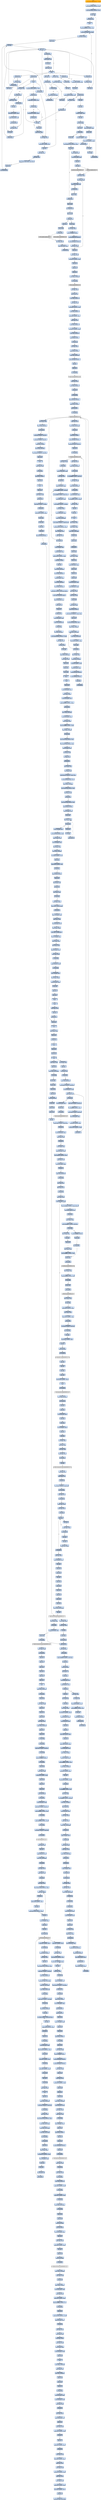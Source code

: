 digraph G {
node[shape=rectangle,style=filled,fillcolor=lightsteelblue,color=lightsteelblue]
bgcolor="transparent"
a0x0042c000movl_0x4001d0UINT32_ebx[label="start\nmovl $0x4001d0<UINT32>, %ebx",fillcolor="orange",color="lightgrey"];
a0x0042c005movl_0x401000UINT32_edi[label="0x0042c005\nmovl $0x401000<UINT32>, %edi"];
a0x0042c00amovl_0x424000UINT32_esi[label="0x0042c00a\nmovl $0x424000<UINT32>, %esi"];
a0x0042c00fpushl_ebx[label="0x0042c00f\npushl %ebx"];
a0x0042c010call_0x0042c01f[label="0x0042c010\ncall 0x0042c01f"];
a0x0042c01fcld_[label="0x0042c01f\ncld "];
a0x0042c020movb_0xffffff80UINT8_dl[label="0x0042c020\nmovb $0xffffff80<UINT8>, %dl"];
a0x0042c022movsb_ds_esi__es_edi_[label="0x0042c022\nmovsb %ds:(%esi), %es:(%edi)"];
a0x0042c023pushl_0x2UINT8[label="0x0042c023\npushl $0x2<UINT8>"];
a0x0042c025popl_ebx[label="0x0042c025\npopl %ebx"];
a0x0042c026call_esp_[label="0x0042c026\ncall (%esp)"];
a0x0042c015addb_dl_dl[label="0x0042c015\naddb %dl, %dl"];
a0x0042c017jne_0x0042c01e[label="0x0042c017\njne 0x0042c01e"];
a0x0042c019movb_esi__dl[label="0x0042c019\nmovb (%esi), %dl"];
a0x0042c01bincl_esi[label="0x0042c01b\nincl %esi"];
a0x0042c01cadcb_dl_dl[label="0x0042c01c\nadcb %dl, %dl"];
a0x0042c01eret[label="0x0042c01e\nret"];
a0x0042c029jae_0x0042c022[label="0x0042c029\njae 0x0042c022"];
a0x0042c02bxorl_ecx_ecx[label="0x0042c02b\nxorl %ecx, %ecx"];
a0x0042c02dcall_esp_[label="0x0042c02d\ncall (%esp)"];
a0x0042c030jae_0x0042c04a[label="0x0042c030\njae 0x0042c04a"];
a0x0042c032xorl_eax_eax[label="0x0042c032\nxorl %eax, %eax"];
a0x0042c034call_esp_[label="0x0042c034\ncall (%esp)"];
a0x0042c037jae_0x0042c05a[label="0x0042c037\njae 0x0042c05a"];
a0x0042c039movb_0x2UINT8_bl[label="0x0042c039\nmovb $0x2<UINT8>, %bl"];
a0x0042c03bincl_ecx[label="0x0042c03b\nincl %ecx"];
a0x0042c03cmovb_0x10UINT8_al[label="0x0042c03c\nmovb $0x10<UINT8>, %al"];
a0x0042c03ecall_esp_[label="0x0042c03e\ncall (%esp)"];
a0x0042c041adcb_al_al[label="0x0042c041\nadcb %al, %al"];
a0x0042c043jae_0x0042c03e[label="0x0042c043\njae 0x0042c03e"];
a0x0042c045jne_0x0042c086[label="0x0042c045\njne 0x0042c086"];
a0x0042c086pushl_esi[label="0x0042c086\npushl %esi"];
a0x0042c087movl_edi_esi[label="0x0042c087\nmovl %edi, %esi"];
a0x0042c089subl_eax_esi[label="0x0042c089\nsubl %eax, %esi"];
a0x0042c08brepz_movsb_ds_esi__es_edi_[label="0x0042c08b\nrepz movsb %ds:(%esi), %es:(%edi)"];
a0x0042c08dpopl_esi[label="0x0042c08d\npopl %esi"];
a0x0042c08ejmp_0x0042c026[label="0x0042c08e\njmp 0x0042c026"];
a0x0042c04acall_0x0042c092[label="0x0042c04a\ncall 0x0042c092"];
a0x0042c092incl_ecx[label="0x0042c092\nincl %ecx"];
a0x0042c093call_0x4esp_[label="0x0042c093\ncall 0x4(%esp)"];
a0x0042c097adcl_ecx_ecx[label="0x0042c097\nadcl %ecx, %ecx"];
a0x0042c099call_0x4esp_[label="0x0042c099\ncall 0x4(%esp)"];
a0x0042c09djb_0x0042c093[label="0x0042c09d\njb 0x0042c093"];
a0x0042c09fret[label="0x0042c09f\nret"];
a0x0042c04fsubl_ebx_ecx[label="0x0042c04f\nsubl %ebx, %ecx"];
a0x0042c051jne_0x0042c063[label="0x0042c051\njne 0x0042c063"];
a0x0042c063xchgl_eax_ecx[label="0x0042c063\nxchgl %eax, %ecx"];
a0x0042c064decl_eax[label="0x0042c064\ndecl %eax"];
a0x0042c065shll_0x8UINT8_eax[label="0x0042c065\nshll $0x8<UINT8>, %eax"];
a0x0042c068lodsb_ds_esi__al[label="0x0042c068\nlodsb %ds:(%esi), %al"];
a0x0042c069call_0x0042c090[label="0x0042c069\ncall 0x0042c090"];
a0x0042c090xorl_ecx_ecx[label="0x0042c090\nxorl %ecx, %ecx"];
a0x0042c06ecmpl_0x7d00UINT32_eax[label="0x0042c06e\ncmpl $0x7d00<UINT32>, %eax"];
a0x0042c073jae_0x0042c07f[label="0x0042c073\njae 0x0042c07f"];
a0x0042c075cmpb_0x5UINT8_ah[label="0x0042c075\ncmpb $0x5<UINT8>, %ah"];
a0x0042c078jae_0x0042c080[label="0x0042c078\njae 0x0042c080"];
a0x0042c07acmpl_0x7fUINT8_eax[label="0x0042c07a\ncmpl $0x7f<UINT8>, %eax"];
a0x0042c07dja_0x0042c081[label="0x0042c07d\nja 0x0042c081"];
a0x0042c07fincl_ecx[label="0x0042c07f\nincl %ecx"];
a0x0042c080incl_ecx[label="0x0042c080\nincl %ecx"];
a0x0042c081xchgl_eax_ebp[label="0x0042c081\nxchgl %eax, %ebp"];
a0x0042c082movl_ebp_eax[label="0x0042c082\nmovl %ebp, %eax"];
a0x0042c084movb_0x1UINT8_bl[label="0x0042c084\nmovb $0x1<UINT8>, %bl"];
a0x0042c047stosb_al_es_edi_[label="0x0042c047\nstosb %al, %es:(%edi)"];
a0x0042c048jmp_0x0042c026[label="0x0042c048\njmp 0x0042c026"];
a0x0042c05alodsb_ds_esi__al[label="0x0042c05a\nlodsb %ds:(%esi), %al"];
a0x0042c05bshrl_eax[label="0x0042c05b\nshrl %eax"];
a0x0042c05dje_0x0042c0a0[label="0x0042c05d\nje 0x0042c0a0"];
a0x0042c05fadcl_ecx_ecx[label="0x0042c05f\nadcl %ecx, %ecx"];
a0x0042c061jmp_0x0042c07f[label="0x0042c061\njmp 0x0042c07f"];
a0x0042c053call_0x0042c090[label="0x0042c053\ncall 0x0042c090"];
a0x0042c058jmp_0x0042c082[label="0x0042c058\njmp 0x0042c082"];
a0x0042c0a0popl_edi[label="0x0042c0a0\npopl %edi"];
a0x0042c0a1popl_ebx[label="0x0042c0a1\npopl %ebx"];
a0x0042c0a2movzwl_ebx__edi[label="0x0042c0a2\nmovzwl (%ebx), %edi"];
a0x0042c0a5decl_edi[label="0x0042c0a5\ndecl %edi"];
a0x0042c0a6je_0x0042c0b0[label="0x0042c0a6\nje 0x0042c0b0"];
a0x0042c0a8decl_edi[label="0x0042c0a8\ndecl %edi"];
a0x0042c0a9je_0x0042c0be[label="0x0042c0a9\nje 0x0042c0be"];
a0x0042c0abshll_0xcUINT8_edi[label="0x0042c0ab\nshll $0xc<UINT8>, %edi"];
a0x0042c0aejmp_0x0042c0b7[label="0x0042c0ae\njmp 0x0042c0b7"];
a0x0042c0b7incl_ebx[label="0x0042c0b7\nincl %ebx"];
a0x0042c0b8incl_ebx[label="0x0042c0b8\nincl %ebx"];
a0x0042c0b9jmp_0x0042c00f[label="0x0042c0b9\njmp 0x0042c00f"];
a0x0042c0b0movl_0x2ebx__edi[label="0x0042c0b0\nmovl 0x2(%ebx), %edi"];
a0x0042c0b3pushl_edi[label="0x0042c0b3\npushl %edi"];
a0x0042c0b4addl_0x4UINT8_ebx[label="0x0042c0b4\naddl $0x4<UINT8>, %ebx"];
a0x0042c0bepopl_edi[label="0x0042c0be\npopl %edi"];
a0x0042c0bfmovl_0x42c128UINT32_ebx[label="0x0042c0bf\nmovl $0x42c128<UINT32>, %ebx"];
a0x0042c0c4incl_edi[label="0x0042c0c4\nincl %edi"];
a0x0042c0c5movl_edi__esi[label="0x0042c0c5\nmovl (%edi), %esi"];
a0x0042c0c7scasl_es_edi__eax[label="0x0042c0c7\nscasl %es:(%edi), %eax"];
a0x0042c0c8pushl_edi[label="0x0042c0c8\npushl %edi"];
a0x0042c0c9call_ebx_[label="0x0042c0c9\ncall (%ebx)"];
LoadLibraryA_kernel32_dll[label="LoadLibraryA@kernel32.dll",fillcolor="lightgrey",color="lightgrey"];
a0x0042c0cbxchgl_eax_ebp[label="0x0042c0cb\nxchgl %eax, %ebp"];
a0x0042c0ccxorl_eax_eax[label="0x0042c0cc\nxorl %eax, %eax"];
a0x0042c0cescasb_es_edi__al[label="0x0042c0ce\nscasb %es:(%edi), %al"];
a0x0042c0cfjne_0x0042c0ce[label="0x0042c0cf\njne 0x0042c0ce"];
a0x0042c0d1decb_edi_[label="0x0042c0d1\ndecb (%edi)"];
a0x0042c0d3je_0x0042c0c4[label="0x0042c0d3\nje 0x0042c0c4"];
a0x0042c0d5decb_edi_[label="0x0042c0d5\ndecb (%edi)"];
a0x0042c0d7jne_0x0042c0df[label="0x0042c0d7\njne 0x0042c0df"];
a0x0042c0dfdecb_edi_[label="0x0042c0df\ndecb (%edi)"];
a0x0042c0e1je_0x0040221a[label="0x0042c0e1\nje 0x0040221a"];
a0x0042c0e7pushl_edi[label="0x0042c0e7\npushl %edi"];
a0x0042c0e8pushl_ebp[label="0x0042c0e8\npushl %ebp"];
a0x0042c0e9call_0x4ebx_[label="0x0042c0e9\ncall 0x4(%ebx)"];
GetProcAddress_kernel32_dll[label="GetProcAddress@kernel32.dll",fillcolor="lightgrey",color="lightgrey"];
a0x0042c0ecorl_eax_esi_[label="0x0042c0ec\norl %eax, (%esi)"];
a0x0042c0eelodsl_ds_esi__eax[label="0x0042c0ee\nlodsl %ds:(%esi), %eax"];
a0x0042c0efjne_0x0042c0cc[label="0x0042c0ef\njne 0x0042c0cc"];
GetProcAddress_KERNEL32_dll[label="GetProcAddress@KERNEL32.dll",fillcolor="lightgrey",color="lightgrey"];
LoadLibraryA_KERNEL32_dll[label="LoadLibraryA@KERNEL32.dll",fillcolor="lightgrey",color="lightgrey"];
a0x0040221apushl_ebp[label="0x0040221a\npushl %ebp"];
a0x0040221bmovl_esp_ebp[label="0x0040221b\nmovl %esp, %ebp"];
a0x0040221dpushl_0xffffffffUINT8[label="0x0040221d\npushl $0xffffffff<UINT8>"];
a0x0040221fpushl_0x406138UINT32[label="0x0040221f\npushl $0x406138<UINT32>"];
a0x00402224pushl_0x403ee4UINT32[label="0x00402224\npushl $0x403ee4<UINT32>"];
a0x00402229movl_fs_0_eax[label="0x00402229\nmovl %fs:0, %eax"];
a0x0040222fpushl_eax[label="0x0040222f\npushl %eax"];
a0x00402230movl_esp_fs_0[label="0x00402230\nmovl %esp, %fs:0"];
a0x00402237subl_0x10UINT8_esp[label="0x00402237\nsubl $0x10<UINT8>, %esp"];
a0x0040223apushl_ebx[label="0x0040223a\npushl %ebx"];
a0x0040223bpushl_esi[label="0x0040223b\npushl %esi"];
a0x0040223cpushl_edi[label="0x0040223c\npushl %edi"];
a0x0040223dmovl_esp__24ebp_[label="0x0040223d\nmovl %esp, -24(%ebp)"];
a0x00402240call_0x406088[label="0x00402240\ncall 0x406088"];
GetVersion_KERNEL32_dll[label="GetVersion@KERNEL32.dll",fillcolor="lightgrey",color="lightgrey"];
a0x00402246xorl_edx_edx[label="0x00402246\nxorl %edx, %edx"];
a0x00402248movb_ah_dl[label="0x00402248\nmovb %ah, %dl"];
a0x0040224amovl_edx_0x422178[label="0x0040224a\nmovl %edx, 0x422178"];
a0x00402250movl_eax_ecx[label="0x00402250\nmovl %eax, %ecx"];
a0x00402252andl_0xffUINT32_ecx[label="0x00402252\nandl $0xff<UINT32>, %ecx"];
a0x00402258movl_ecx_0x422174[label="0x00402258\nmovl %ecx, 0x422174"];
a0x0040225eshll_0x8UINT8_ecx[label="0x0040225e\nshll $0x8<UINT8>, %ecx"];
a0x00402261addl_edx_ecx[label="0x00402261\naddl %edx, %ecx"];
a0x00402263movl_ecx_0x422170[label="0x00402263\nmovl %ecx, 0x422170"];
a0x00402269shrl_0x10UINT8_eax[label="0x00402269\nshrl $0x10<UINT8>, %eax"];
a0x0040226cmovl_eax_0x42216c[label="0x0040226c\nmovl %eax, 0x42216c"];
a0x00402271pushl_0x0UINT8[label="0x00402271\npushl $0x0<UINT8>"];
a0x00402273call_0x402cea[label="0x00402273\ncall 0x402cea"];
a0x00402ceaxorl_eax_eax[label="0x00402cea\nxorl %eax, %eax"];
a0x00402cecpushl_0x0UINT8[label="0x00402cec\npushl $0x0<UINT8>"];
a0x00402ceecmpl_eax_0x8esp_[label="0x00402cee\ncmpl %eax, 0x8(%esp)"];
a0x00402cf2pushl_0x1000UINT32[label="0x00402cf2\npushl $0x1000<UINT32>"];
a0x00402cf7sete_al[label="0x00402cf7\nsete %al"];
a0x00402cfapushl_eax[label="0x00402cfa\npushl %eax"];
a0x00402cfbcall_0x4060bc[label="0x00402cfb\ncall 0x4060bc"];
HeapCreate_KERNEL32_dll[label="HeapCreate@KERNEL32.dll",fillcolor="lightgrey",color="lightgrey"];
a0x00402d01testl_eax_eax[label="0x00402d01\ntestl %eax, %eax"];
a0x00402d03movl_eax_0x42267c[label="0x00402d03\nmovl %eax, 0x42267c"];
a0x00402d08je_0x402d1f[label="0x00402d08\nje 0x402d1f"];
a0x00402d0acall_0x402d26[label="0x00402d0a\ncall 0x402d26"];
a0x00402d26pushl_0x140UINT32[label="0x00402d26\npushl $0x140<UINT32>"];
a0x00402d2bpushl_0x0UINT8[label="0x00402d2b\npushl $0x0<UINT8>"];
a0x00402d2dpushl_0x42267c[label="0x00402d2d\npushl 0x42267c"];
a0x00402d33call_0x4060ac[label="0x00402d33\ncall 0x4060ac"];
HeapAlloc_KERNEL32_dll[label="HeapAlloc@KERNEL32.dll",fillcolor="lightgrey",color="lightgrey"];
a0x00402d39testl_eax_eax[label="0x00402d39\ntestl %eax, %eax"];
a0x00402d3bmovl_eax_0x422678[label="0x00402d3b\nmovl %eax, 0x422678"];
a0x00402d40jne_0x402d43[label="0x00402d40\njne 0x402d43"];
a0x00402d43andl_0x0UINT8_0x422670[label="0x00402d43\nandl $0x0<UINT8>, 0x422670"];
a0x00402d4aandl_0x0UINT8_0x422674[label="0x00402d4a\nandl $0x0<UINT8>, 0x422674"];
a0x00402d51pushl_0x1UINT8[label="0x00402d51\npushl $0x1<UINT8>"];
a0x00402d53movl_eax_0x42266c[label="0x00402d53\nmovl %eax, 0x42266c"];
a0x00402d58movl_0x10UINT32_0x422664[label="0x00402d58\nmovl $0x10<UINT32>, 0x422664"];
a0x00402d62popl_eax[label="0x00402d62\npopl %eax"];
a0x00402d63ret[label="0x00402d63\nret"];
a0x00402d0ftestl_eax_eax[label="0x00402d0f\ntestl %eax, %eax"];
a0x00402d11jne_0x402d22[label="0x00402d11\njne 0x402d22"];
a0x00402d22pushl_0x1UINT8[label="0x00402d22\npushl $0x1<UINT8>"];
a0x00402d24popl_eax[label="0x00402d24\npopl %eax"];
a0x00402d25ret[label="0x00402d25\nret"];
a0x00402278popl_ecx[label="0x00402278\npopl %ecx"];
a0x00402279testl_eax_eax[label="0x00402279\ntestl %eax, %eax"];
a0x0040227bjne_0x402285[label="0x0040227b\njne 0x402285"];
a0x00402285andl_0x0UINT8__4ebp_[label="0x00402285\nandl $0x0<UINT8>, -4(%ebp)"];
a0x00402289call_0x403c40[label="0x00402289\ncall 0x403c40"];
a0x00403c40subl_0x44UINT8_esp[label="0x00403c40\nsubl $0x44<UINT8>, %esp"];
a0x00403c43pushl_ebx[label="0x00403c43\npushl %ebx"];
a0x00403c44pushl_ebp[label="0x00403c44\npushl %ebp"];
a0x00403c45pushl_esi[label="0x00403c45\npushl %esi"];
a0x00403c46pushl_edi[label="0x00403c46\npushl %edi"];
a0x00403c47pushl_0x100UINT32[label="0x00403c47\npushl $0x100<UINT32>"];
a0x00403c4ccall_0x4020e3[label="0x00403c4c\ncall 0x4020e3"];
a0x004020e3pushl_0x4221c4[label="0x004020e3\npushl 0x4221c4"];
a0x004020e9pushl_0x8esp_[label="0x004020e9\npushl 0x8(%esp)"];
a0x004020edcall_0x4020f5[label="0x004020ed\ncall 0x4020f5"];
a0x004020f5cmpl_0xffffffe0UINT8_0x4esp_[label="0x004020f5\ncmpl $0xffffffe0<UINT8>, 0x4(%esp)"];
a0x004020faja_0x40211e[label="0x004020fa\nja 0x40211e"];
a0x004020fcpushl_0x4esp_[label="0x004020fc\npushl 0x4(%esp)"];
a0x00402100call_0x402121[label="0x00402100\ncall 0x402121"];
a0x00402121pushl_esi[label="0x00402121\npushl %esi"];
a0x00402122movl_0x8esp__esi[label="0x00402122\nmovl 0x8(%esp), %esi"];
a0x00402126cmpl_0x421b7c_esi[label="0x00402126\ncmpl 0x421b7c, %esi"];
a0x0040212cja_0x402139[label="0x0040212c\nja 0x402139"];
a0x0040212epushl_esi[label="0x0040212e\npushl %esi"];
a0x0040212fcall_0x4030ba[label="0x0040212f\ncall 0x4030ba"];
a0x004030bapushl_ebp[label="0x004030ba\npushl %ebp"];
a0x004030bbmovl_esp_ebp[label="0x004030bb\nmovl %esp, %ebp"];
a0x004030bdsubl_0x14UINT8_esp[label="0x004030bd\nsubl $0x14<UINT8>, %esp"];
a0x004030c0movl_0x422674_eax[label="0x004030c0\nmovl 0x422674, %eax"];
a0x004030c5movl_0x422678_edx[label="0x004030c5\nmovl 0x422678, %edx"];
a0x004030cbpushl_ebx[label="0x004030cb\npushl %ebx"];
a0x004030ccpushl_esi[label="0x004030cc\npushl %esi"];
a0x004030cdleal_eaxeax4__eax[label="0x004030cd\nleal (%eax,%eax,4), %eax"];
a0x004030d0pushl_edi[label="0x004030d0\npushl %edi"];
a0x004030d1leal_edxeax4__edi[label="0x004030d1\nleal (%edx,%eax,4), %edi"];
a0x004030d4movl_0x8ebp__eax[label="0x004030d4\nmovl 0x8(%ebp), %eax"];
a0x004030d7movl_edi__4ebp_[label="0x004030d7\nmovl %edi, -4(%ebp)"];
a0x004030daleal_0x17eax__ecx[label="0x004030da\nleal 0x17(%eax), %ecx"];
a0x004030ddandl_0xfffffff0UINT8_ecx[label="0x004030dd\nandl $0xfffffff0<UINT8>, %ecx"];
a0x004030e0movl_ecx__16ebp_[label="0x004030e0\nmovl %ecx, -16(%ebp)"];
a0x004030e3sarl_0x4UINT8_ecx[label="0x004030e3\nsarl $0x4<UINT8>, %ecx"];
a0x004030e6decl_ecx[label="0x004030e6\ndecl %ecx"];
a0x004030e7cmpl_0x20UINT8_ecx[label="0x004030e7\ncmpl $0x20<UINT8>, %ecx"];
a0x004030eajnl_0x4030fa[label="0x004030ea\njnl 0x4030fa"];
a0x004030ecorl_0xffffffffUINT8_esi[label="0x004030ec\norl $0xffffffff<UINT8>, %esi"];
a0x004030efshrl_cl_esi[label="0x004030ef\nshrl %cl, %esi"];
a0x004030f1orl_0xffffffffUINT8__8ebp_[label="0x004030f1\norl $0xffffffff<UINT8>, -8(%ebp)"];
a0x004030f5movl_esi__12ebp_[label="0x004030f5\nmovl %esi, -12(%ebp)"];
a0x004030f8jmp_0x40310a[label="0x004030f8\njmp 0x40310a"];
a0x0040310amovl_0x42266c_eax[label="0x0040310a\nmovl 0x42266c, %eax"];
a0x0040310fmovl_eax_ebx[label="0x0040310f\nmovl %eax, %ebx"];
a0x00403111cmpl_edi_ebx[label="0x00403111\ncmpl %edi, %ebx"];
a0x00403113movl_ebx_0x8ebp_[label="0x00403113\nmovl %ebx, 0x8(%ebp)"];
a0x00403116jae_0x403131[label="0x00403116\njae 0x403131"];
a0x00403131cmpl__4ebp__ebx[label="0x00403131\ncmpl -4(%ebp), %ebx"];
a0x00403134jne_0x4031af[label="0x00403134\njne 0x4031af"];
a0x00403136movl_edx_ebx[label="0x00403136\nmovl %edx, %ebx"];
a0x00403138cmpl_eax_ebx[label="0x00403138\ncmpl %eax, %ebx"];
a0x0040313amovl_ebx_0x8ebp_[label="0x0040313a\nmovl %ebx, 0x8(%ebp)"];
a0x0040313djae_0x403154[label="0x0040313d\njae 0x403154"];
a0x00403154jne_0x4031af[label="0x00403154\njne 0x4031af"];
a0x00403156cmpl__4ebp__ebx[label="0x00403156\ncmpl -4(%ebp), %ebx"];
a0x00403159jae_0x40316c[label="0x00403159\njae 0x40316c"];
a0x0040316cjne_0x403194[label="0x0040316c\njne 0x403194"];
a0x0040316emovl_edx_ebx[label="0x0040316e\nmovl %edx, %ebx"];
a0x00403170cmpl_eax_ebx[label="0x00403170\ncmpl %eax, %ebx"];
a0x00403172movl_ebx_0x8ebp_[label="0x00403172\nmovl %ebx, 0x8(%ebp)"];
a0x00403175jae_0x403184[label="0x00403175\njae 0x403184"];
a0x00403184jne_0x403194[label="0x00403184\njne 0x403194"];
a0x00403186call_0x4033c3[label="0x00403186\ncall 0x4033c3"];
a0x004033c3movl_0x422674_eax[label="0x004033c3\nmovl 0x422674, %eax"];
a0x004033c8movl_0x422664_ecx[label="0x004033c8\nmovl 0x422664, %ecx"];
a0x004033cepushl_esi[label="0x004033ce\npushl %esi"];
a0x004033cfpushl_edi[label="0x004033cf\npushl %edi"];
a0x004033d0xorl_edi_edi[label="0x004033d0\nxorl %edi, %edi"];
a0x004033d2cmpl_ecx_eax[label="0x004033d2\ncmpl %ecx, %eax"];
a0x004033d4jne_0x403406[label="0x004033d4\njne 0x403406"];
a0x00403406movl_0x422678_ecx[label="0x00403406\nmovl 0x422678, %ecx"];
a0x0040340cpushl_0x41c4UINT32[label="0x0040340c\npushl $0x41c4<UINT32>"];
a0x00403411pushl_0x8UINT8[label="0x00403411\npushl $0x8<UINT8>"];
a0x00403413leal_eaxeax4__eax[label="0x00403413\nleal (%eax,%eax,4), %eax"];
a0x00403416pushl_0x42267c[label="0x00403416\npushl 0x42267c"];
a0x0040341cleal_ecxeax4__esi[label="0x0040341c\nleal (%ecx,%eax,4), %esi"];
a0x0040341fcall_0x4060ac[label="0x0040341f\ncall 0x4060ac"];
a0x00403425cmpl_edi_eax[label="0x00403425\ncmpl %edi, %eax"];
a0x00403427movl_eax_0x10esi_[label="0x00403427\nmovl %eax, 0x10(%esi)"];
a0x0040342aje_0x403456[label="0x0040342a\nje 0x403456"];
a0x0040342cpushl_0x4UINT8[label="0x0040342c\npushl $0x4<UINT8>"];
a0x0040342epushl_0x2000UINT32[label="0x0040342e\npushl $0x2000<UINT32>"];
a0x00403433pushl_0x100000UINT32[label="0x00403433\npushl $0x100000<UINT32>"];
a0x00403438pushl_edi[label="0x00403438\npushl %edi"];
a0x00403439call_0x4060c4[label="0x00403439\ncall 0x4060c4"];
VirtualAlloc_KERNEL32_dll[label="VirtualAlloc@KERNEL32.dll",fillcolor="lightgrey",color="lightgrey"];
a0x0040343fcmpl_edi_eax[label="0x0040343f\ncmpl %edi, %eax"];
a0x00403441movl_eax_0xcesi_[label="0x00403441\nmovl %eax, 0xc(%esi)"];
a0x00403444jne_0x40345a[label="0x00403444\njne 0x40345a"];
a0x0040345aorl_0xffffffffUINT8_0x8esi_[label="0x0040345a\norl $0xffffffff<UINT8>, 0x8(%esi)"];
a0x0040345emovl_edi_esi_[label="0x0040345e\nmovl %edi, (%esi)"];
a0x00403460movl_edi_0x4esi_[label="0x00403460\nmovl %edi, 0x4(%esi)"];
a0x00403463incl_0x422674[label="0x00403463\nincl 0x422674"];
a0x00403469movl_0x10esi__eax[label="0x00403469\nmovl 0x10(%esi), %eax"];
a0x0040346corl_0xffffffffUINT8_eax_[label="0x0040346c\norl $0xffffffff<UINT8>, (%eax)"];
a0x0040346fmovl_esi_eax[label="0x0040346f\nmovl %esi, %eax"];
a0x00403471popl_edi[label="0x00403471\npopl %edi"];
a0x00403472popl_esi[label="0x00403472\npopl %esi"];
a0x00403473ret[label="0x00403473\nret"];
a0x0040318bmovl_eax_ebx[label="0x0040318b\nmovl %eax, %ebx"];
a0x0040318dtestl_ebx_ebx[label="0x0040318d\ntestl %ebx, %ebx"];
a0x0040318fmovl_ebx_0x8ebp_[label="0x0040318f\nmovl %ebx, 0x8(%ebp)"];
a0x00403192je_0x4031a8[label="0x00403192\nje 0x4031a8"];
a0x00403194pushl_ebx[label="0x00403194\npushl %ebx"];
a0x00403195call_0x403474[label="0x00403195\ncall 0x403474"];
a0x00403474pushl_ebp[label="0x00403474\npushl %ebp"];
a0x00403475movl_esp_ebp[label="0x00403475\nmovl %esp, %ebp"];
a0x00403477pushl_ecx[label="0x00403477\npushl %ecx"];
a0x00403478movl_0x8ebp__ecx[label="0x00403478\nmovl 0x8(%ebp), %ecx"];
a0x0040347bpushl_ebx[label="0x0040347b\npushl %ebx"];
a0x0040347cpushl_esi[label="0x0040347c\npushl %esi"];
a0x0040347dpushl_edi[label="0x0040347d\npushl %edi"];
a0x0040347emovl_0x10ecx__esi[label="0x0040347e\nmovl 0x10(%ecx), %esi"];
a0x00403481movl_0x8ecx__eax[label="0x00403481\nmovl 0x8(%ecx), %eax"];
a0x00403484xorl_ebx_ebx[label="0x00403484\nxorl %ebx, %ebx"];
a0x00403486testl_eax_eax[label="0x00403486\ntestl %eax, %eax"];
a0x00403488jl_0x40348f[label="0x00403488\njl 0x40348f"];
a0x0040348fmovl_ebx_eax[label="0x0040348f\nmovl %ebx, %eax"];
a0x00403491pushl_0x3fUINT8[label="0x00403491\npushl $0x3f<UINT8>"];
a0x00403493imull_0x204UINT32_eax_eax[label="0x00403493\nimull $0x204<UINT32>, %eax, %eax"];
a0x00403499popl_edx[label="0x00403499\npopl %edx"];
a0x0040349aleal_0x144eaxesi__eax[label="0x0040349a\nleal 0x144(%eax,%esi), %eax"];
a0x004034a1movl_eax__4ebp_[label="0x004034a1\nmovl %eax, -4(%ebp)"];
a0x004034a4movl_eax_0x8eax_[label="0x004034a4\nmovl %eax, 0x8(%eax)"];
a0x004034a7movl_eax_0x4eax_[label="0x004034a7\nmovl %eax, 0x4(%eax)"];
a0x004034aaaddl_0x8UINT8_eax[label="0x004034aa\naddl $0x8<UINT8>, %eax"];
a0x004034addecl_edx[label="0x004034ad\ndecl %edx"];
a0x004034aejne_0x4034a4[label="0x004034ae\njne 0x4034a4"];
a0x004034b0movl_ebx_edi[label="0x004034b0\nmovl %ebx, %edi"];
a0x004034b2pushl_0x4UINT8[label="0x004034b2\npushl $0x4<UINT8>"];
a0x004034b4shll_0xfUINT8_edi[label="0x004034b4\nshll $0xf<UINT8>, %edi"];
a0x004034b7addl_0xcecx__edi[label="0x004034b7\naddl 0xc(%ecx), %edi"];
a0x004034bapushl_0x1000UINT32[label="0x004034ba\npushl $0x1000<UINT32>"];
a0x004034bfpushl_0x8000UINT32[label="0x004034bf\npushl $0x8000<UINT32>"];
a0x004034c4pushl_edi[label="0x004034c4\npushl %edi"];
a0x004034c5call_0x4060c4[label="0x004034c5\ncall 0x4060c4"];
a0x004034cbtestl_eax_eax[label="0x004034cb\ntestl %eax, %eax"];
a0x004034cdjne_0x4034d7[label="0x004034cd\njne 0x4034d7"];
a0x004034d7leal_0x7000edi__edx[label="0x004034d7\nleal 0x7000(%edi), %edx"];
a0x004034ddcmpl_edx_edi[label="0x004034dd\ncmpl %edx, %edi"];
a0x004034dfja_0x40351d[label="0x004034df\nja 0x40351d"];
a0x004034e1leal_0x10edi__eax[label="0x004034e1\nleal 0x10(%edi), %eax"];
a0x004034e4orl_0xffffffffUINT8__8eax_[label="0x004034e4\norl $0xffffffff<UINT8>, -8(%eax)"];
a0x004034e8orl_0xffffffffUINT8_0xfeceax_[label="0x004034e8\norl $0xffffffff<UINT8>, 0xfec(%eax)"];
a0x004034efleal_0xffceax__ecx[label="0x004034ef\nleal 0xffc(%eax), %ecx"];
a0x004034f5movl_0xff0UINT32__4eax_[label="0x004034f5\nmovl $0xff0<UINT32>, -4(%eax)"];
a0x004034fcmovl_ecx_eax_[label="0x004034fc\nmovl %ecx, (%eax)"];
a0x004034feleal__4100eax__ecx[label="0x004034fe\nleal -4100(%eax), %ecx"];
a0x00403504movl_ecx_0x4eax_[label="0x00403504\nmovl %ecx, 0x4(%eax)"];
a0x00403507movl_0xff0UINT32_0xfe8eax_[label="0x00403507\nmovl $0xff0<UINT32>, 0xfe8(%eax)"];
a0x00403511addl_0x1000UINT32_eax[label="0x00403511\naddl $0x1000<UINT32>, %eax"];
a0x00403516leal__16eax__ecx[label="0x00403516\nleal -16(%eax), %ecx"];
a0x00403519cmpl_edx_ecx[label="0x00403519\ncmpl %edx, %ecx"];
a0x0040351bjbe_0x4034e4[label="0x0040351b\njbe 0x4034e4"];
a0x0040351dmovl__4ebp__eax[label="0x0040351d\nmovl -4(%ebp), %eax"];
a0x00403520leal_0xcedi__ecx[label="0x00403520\nleal 0xc(%edi), %ecx"];
a0x00403523addl_0x1f8UINT32_eax[label="0x00403523\naddl $0x1f8<UINT32>, %eax"];
a0x00403528pushl_0x1UINT8[label="0x00403528\npushl $0x1<UINT8>"];
a0x0040352apopl_edi[label="0x0040352a\npopl %edi"];
a0x0040352bmovl_ecx_0x4eax_[label="0x0040352b\nmovl %ecx, 0x4(%eax)"];
a0x0040352emovl_eax_0x8ecx_[label="0x0040352e\nmovl %eax, 0x8(%ecx)"];
a0x00403531leal_0xcedx__ecx[label="0x00403531\nleal 0xc(%edx), %ecx"];
a0x00403534movl_ecx_0x8eax_[label="0x00403534\nmovl %ecx, 0x8(%eax)"];
a0x00403537movl_eax_0x4ecx_[label="0x00403537\nmovl %eax, 0x4(%ecx)"];
a0x0040353aandl_0x0UINT8_0x44esiebx4_[label="0x0040353a\nandl $0x0<UINT8>, 0x44(%esi,%ebx,4)"];
a0x0040353fmovl_edi_0xc4esiebx4_[label="0x0040353f\nmovl %edi, 0xc4(%esi,%ebx,4)"];
a0x00403546movb_0x43esi__al[label="0x00403546\nmovb 0x43(%esi), %al"];
a0x00403549movb_al_cl[label="0x00403549\nmovb %al, %cl"];
a0x0040354bincb_cl[label="0x0040354b\nincb %cl"];
a0x0040354dtestb_al_al[label="0x0040354d\ntestb %al, %al"];
a0x0040354fmovl_0x8ebp__eax[label="0x0040354f\nmovl 0x8(%ebp), %eax"];
a0x00403552movb_cl_0x43esi_[label="0x00403552\nmovb %cl, 0x43(%esi)"];
a0x00403555jne_0x40355a[label="0x00403555\njne 0x40355a"];
a0x00403557orl_edi_0x4eax_[label="0x00403557\norl %edi, 0x4(%eax)"];
a0x0040355amovl_0x80000000UINT32_edx[label="0x0040355a\nmovl $0x80000000<UINT32>, %edx"];
a0x0040355fmovl_ebx_ecx[label="0x0040355f\nmovl %ebx, %ecx"];
a0x00403561shrl_cl_edx[label="0x00403561\nshrl %cl, %edx"];
a0x00403563notl_edx[label="0x00403563\nnotl %edx"];
a0x00403565andl_edx_0x8eax_[label="0x00403565\nandl %edx, 0x8(%eax)"];
a0x00403568movl_ebx_eax[label="0x00403568\nmovl %ebx, %eax"];
a0x0040356apopl_edi[label="0x0040356a\npopl %edi"];
a0x0040356bpopl_esi[label="0x0040356b\npopl %esi"];
a0x0040356cpopl_ebx[label="0x0040356c\npopl %ebx"];
a0x0040356dleave_[label="0x0040356d\nleave "];
a0x0040356eret[label="0x0040356e\nret"];
a0x0040319apopl_ecx[label="0x0040319a\npopl %ecx"];
a0x0040319bmovl_0x10ebx__ecx[label="0x0040319b\nmovl 0x10(%ebx), %ecx"];
a0x0040319emovl_eax_ecx_[label="0x0040319e\nmovl %eax, (%ecx)"];
a0x004031a0movl_0x10ebx__eax[label="0x004031a0\nmovl 0x10(%ebx), %eax"];
a0x004031a3cmpl_0xffffffffUINT8_eax_[label="0x004031a3\ncmpl $0xffffffff<UINT8>, (%eax)"];
a0x004031a6jne_0x4031af[label="0x004031a6\njne 0x4031af"];
a0x004031afmovl_ebx_0x42266c[label="0x004031af\nmovl %ebx, 0x42266c"];
a0x004031b5movl_0x10ebx__eax[label="0x004031b5\nmovl 0x10(%ebx), %eax"];
a0x004031b8movl_eax__edx[label="0x004031b8\nmovl (%eax), %edx"];
a0x004031bacmpl_0xffffffffUINT8_edx[label="0x004031ba\ncmpl $0xffffffff<UINT8>, %edx"];
a0x004031bdmovl_edx__4ebp_[label="0x004031bd\nmovl %edx, -4(%ebp)"];
a0x004031c0je_0x4031d6[label="0x004031c0\nje 0x4031d6"];
a0x004031c2movl_0xc4eaxedx4__ecx[label="0x004031c2\nmovl 0xc4(%eax,%edx,4), %ecx"];
a0x004031c9movl_0x44eaxedx4__edi[label="0x004031c9\nmovl 0x44(%eax,%edx,4), %edi"];
a0x004031cdandl__8ebp__ecx[label="0x004031cd\nandl -8(%ebp), %ecx"];
a0x004031d0andl_esi_edi[label="0x004031d0\nandl %esi, %edi"];
a0x004031d2orl_edi_ecx[label="0x004031d2\norl %edi, %ecx"];
a0x004031d4jne_0x40320d[label="0x004031d4\njne 0x40320d"];
a0x0040320dmovl_edx_ecx[label="0x0040320d\nmovl %edx, %ecx"];
a0x0040320fxorl_edi_edi[label="0x0040320f\nxorl %edi, %edi"];
a0x00403211imull_0x204UINT32_ecx_ecx[label="0x00403211\nimull $0x204<UINT32>, %ecx, %ecx"];
a0x00403217leal_0x144ecxeax__ecx[label="0x00403217\nleal 0x144(%ecx,%eax), %ecx"];
a0x0040321emovl_ecx__12ebp_[label="0x0040321e\nmovl %ecx, -12(%ebp)"];
a0x00403221movl_0x44eaxedx4__ecx[label="0x00403221\nmovl 0x44(%eax,%edx,4), %ecx"];
a0x00403225andl_esi_ecx[label="0x00403225\nandl %esi, %ecx"];
a0x00403227jne_0x403236[label="0x00403227\njne 0x403236"];
a0x00403229movl_0xc4eaxedx4__ecx[label="0x00403229\nmovl 0xc4(%eax,%edx,4), %ecx"];
a0x00403230pushl_0x20UINT8[label="0x00403230\npushl $0x20<UINT8>"];
a0x00403232andl__8ebp__ecx[label="0x00403232\nandl -8(%ebp), %ecx"];
a0x00403235popl_edi[label="0x00403235\npopl %edi"];
a0x00403236testl_ecx_ecx[label="0x00403236\ntestl %ecx, %ecx"];
a0x00403238jl_0x40323f[label="0x00403238\njl 0x40323f"];
a0x0040323ashll_ecx[label="0x0040323a\nshll %ecx"];
a0x0040323cincl_edi[label="0x0040323c\nincl %edi"];
a0x0040323djmp_0x403236[label="0x0040323d\njmp 0x403236"];
a0x0040323fmovl__12ebp__ecx[label="0x0040323f\nmovl -12(%ebp), %ecx"];
a0x00403242movl_0x4ecxedi8__edx[label="0x00403242\nmovl 0x4(%ecx,%edi,8), %edx"];
a0x00403246movl_edx__ecx[label="0x00403246\nmovl (%edx), %ecx"];
a0x00403248subl__16ebp__ecx[label="0x00403248\nsubl -16(%ebp), %ecx"];
a0x0040324bmovl_ecx_esi[label="0x0040324b\nmovl %ecx, %esi"];
a0x0040324dmovl_ecx__8ebp_[label="0x0040324d\nmovl %ecx, -8(%ebp)"];
a0x00403250sarl_0x4UINT8_esi[label="0x00403250\nsarl $0x4<UINT8>, %esi"];
a0x00403253decl_esi[label="0x00403253\ndecl %esi"];
a0x00403254cmpl_0x3fUINT8_esi[label="0x00403254\ncmpl $0x3f<UINT8>, %esi"];
a0x00403257jle_0x40325c[label="0x00403257\njle 0x40325c"];
a0x00403259pushl_0x3fUINT8[label="0x00403259\npushl $0x3f<UINT8>"];
a0x0040325bpopl_esi[label="0x0040325b\npopl %esi"];
a0x0040325ccmpl_edi_esi[label="0x0040325c\ncmpl %edi, %esi"];
a0x0040325eje_0x403371[label="0x0040325e\nje 0x403371"];
a0x00403371testl_ecx_ecx[label="0x00403371\ntestl %ecx, %ecx"];
a0x00403373je_0x403380[label="0x00403373\nje 0x403380"];
a0x00403375movl_ecx_edx_[label="0x00403375\nmovl %ecx, (%edx)"];
a0x00403377movl_ecx__4ecxedx_[label="0x00403377\nmovl %ecx, -4(%ecx,%edx)"];
a0x0040337bjmp_0x403380[label="0x0040337b\njmp 0x403380"];
a0x00403380movl__16ebp__esi[label="0x00403380\nmovl -16(%ebp), %esi"];
a0x00403383addl_ecx_edx[label="0x00403383\naddl %ecx, %edx"];
a0x00403385leal_0x1esi__ecx[label="0x00403385\nleal 0x1(%esi), %ecx"];
a0x00403388movl_ecx_edx_[label="0x00403388\nmovl %ecx, (%edx)"];
a0x0040338amovl_ecx__4edxesi_[label="0x0040338a\nmovl %ecx, -4(%edx,%esi)"];
a0x0040338emovl__12ebp__esi[label="0x0040338e\nmovl -12(%ebp), %esi"];
a0x00403391movl_esi__ecx[label="0x00403391\nmovl (%esi), %ecx"];
a0x00403393testl_ecx_ecx[label="0x00403393\ntestl %ecx, %ecx"];
a0x00403395leal_0x1ecx__edi[label="0x00403395\nleal 0x1(%ecx), %edi"];
a0x00403398movl_edi_esi_[label="0x00403398\nmovl %edi, (%esi)"];
a0x0040339ajne_0x4033b6[label="0x0040339a\njne 0x4033b6"];
a0x0040339ccmpl_0x422670_ebx[label="0x0040339c\ncmpl 0x422670, %ebx"];
a0x004033a2jne_0x4033b6[label="0x004033a2\njne 0x4033b6"];
a0x004033b6movl__4ebp__ecx[label="0x004033b6\nmovl -4(%ebp), %ecx"];
a0x004033b9movl_ecx_eax_[label="0x004033b9\nmovl %ecx, (%eax)"];
a0x004033bbleal_0x4edx__eax[label="0x004033bb\nleal 0x4(%edx), %eax"];
a0x004033bepopl_edi[label="0x004033be\npopl %edi"];
a0x004033bfpopl_esi[label="0x004033bf\npopl %esi"];
a0x004033c0popl_ebx[label="0x004033c0\npopl %ebx"];
a0x004033c1leave_[label="0x004033c1\nleave "];
a0x004033c2ret[label="0x004033c2\nret"];
a0x00402134testl_eax_eax[label="0x00402134\ntestl %eax, %eax"];
a0x00402136popl_ecx[label="0x00402136\npopl %ecx"];
a0x00402137jne_0x402155[label="0x00402137\njne 0x402155"];
a0x00402155popl_esi[label="0x00402155\npopl %esi"];
a0x00402156ret[label="0x00402156\nret"];
a0x00402105testl_eax_eax[label="0x00402105\ntestl %eax, %eax"];
a0x00402107popl_ecx[label="0x00402107\npopl %ecx"];
a0x00402108jne_0x402120[label="0x00402108\njne 0x402120"];
a0x00402120ret[label="0x00402120\nret"];
a0x004020f2popl_ecx[label="0x004020f2\npopl %ecx"];
a0x004020f3popl_ecx[label="0x004020f3\npopl %ecx"];
a0x004020f4ret[label="0x004020f4\nret"];
a0x00403c51movl_eax_esi[label="0x00403c51\nmovl %eax, %esi"];
a0x00403c53popl_ecx[label="0x00403c53\npopl %ecx"];
a0x00403c54testl_esi_esi[label="0x00403c54\ntestl %esi, %esi"];
a0x00403c56jne_0x403c60[label="0x00403c56\njne 0x403c60"];
a0x00403c60movl_esi_0x422560[label="0x00403c60\nmovl %esi, 0x422560"];
a0x00403c66movl_0x20UINT32_0x422660[label="0x00403c66\nmovl $0x20<UINT32>, 0x422660"];
a0x00403c70leal_0x100esi__eax[label="0x00403c70\nleal 0x100(%esi), %eax"];
a0x00403c76cmpl_eax_esi[label="0x00403c76\ncmpl %eax, %esi"];
a0x00403c78jae_0x403c94[label="0x00403c78\njae 0x403c94"];
a0x00403c7aandb_0x0UINT8_0x4esi_[label="0x00403c7a\nandb $0x0<UINT8>, 0x4(%esi)"];
a0x00403c7eorl_0xffffffffUINT8_esi_[label="0x00403c7e\norl $0xffffffff<UINT8>, (%esi)"];
a0x00403c81movb_0xaUINT8_0x5esi_[label="0x00403c81\nmovb $0xa<UINT8>, 0x5(%esi)"];
a0x00403c85movl_0x422560_eax[label="0x00403c85\nmovl 0x422560, %eax"];
a0x00403c8aaddl_0x8UINT8_esi[label="0x00403c8a\naddl $0x8<UINT8>, %esi"];
a0x00403c8daddl_0x100UINT32_eax[label="0x00403c8d\naddl $0x100<UINT32>, %eax"];
a0x00403c92jmp_0x403c76[label="0x00403c92\njmp 0x403c76"];
a0x00403c94leal_0x10esp__eax[label="0x00403c94\nleal 0x10(%esp), %eax"];
a0x00403c98pushl_eax[label="0x00403c98\npushl %eax"];
a0x00403c99call_0x4060f4[label="0x00403c99\ncall 0x4060f4"];
GetStartupInfoA_KERNEL32_dll[label="GetStartupInfoA@KERNEL32.dll",fillcolor="lightgrey",color="lightgrey"];
a0x00403c9fcmpw_0x0UINT8_0x42esp_[label="0x00403c9f\ncmpw $0x0<UINT8>, 0x42(%esp)"];
a0x00403ca5je_0x403d70[label="0x00403ca5\nje 0x403d70"];
a0x00403cabmovl_0x44esp__eax[label="0x00403cab\nmovl 0x44(%esp), %eax"];
a0x00403caftestl_eax_eax[label="0x00403caf\ntestl %eax, %eax"];
a0x00403cb1je_0x403d70[label="0x00403cb1\nje 0x403d70"];
a0x00403cb7movl_eax__esi[label="0x00403cb7\nmovl (%eax), %esi"];
a0x00403cb9leal_0x4eax__ebp[label="0x00403cb9\nleal 0x4(%eax), %ebp"];
a0x00403cbcmovl_0x800UINT32_eax[label="0x00403cbc\nmovl $0x800<UINT32>, %eax"];
a0x00403cc1cmpl_eax_esi[label="0x00403cc1\ncmpl %eax, %esi"];
a0x00403cc3leal_esiebp__ebx[label="0x00403cc3\nleal (%esi,%ebp), %ebx"];
a0x00403cc6jl_0x403cca[label="0x00403cc6\njl 0x403cca"];
a0x00403ccacmpl_esi_0x422660[label="0x00403cca\ncmpl %esi, 0x422660"];
a0x00403cd0jnl_0x403d24[label="0x00403cd0\njnl 0x403d24"];
a0x00403d24xorl_edi_edi[label="0x00403d24\nxorl %edi, %edi"];
a0x00403d26testl_esi_esi[label="0x00403d26\ntestl %esi, %esi"];
a0x00403d28jle_0x403d70[label="0x00403d28\njle 0x403d70"];
a0x00403d70xorl_ebx_ebx[label="0x00403d70\nxorl %ebx, %ebx"];
a0x00403d72movl_0x422560_eax[label="0x00403d72\nmovl 0x422560, %eax"];
a0x00403d77cmpl_0xffffffffUINT8_eaxebx8_[label="0x00403d77\ncmpl $0xffffffff<UINT8>, (%eax,%ebx,8)"];
a0x00403d7bleal_eaxebx8__esi[label="0x00403d7b\nleal (%eax,%ebx,8), %esi"];
a0x00403d7ejne_0x403dcd[label="0x00403d7e\njne 0x403dcd"];
a0x00403d80testl_ebx_ebx[label="0x00403d80\ntestl %ebx, %ebx"];
a0x00403d82movb_0xffffff81UINT8_0x4esi_[label="0x00403d82\nmovb $0xffffff81<UINT8>, 0x4(%esi)"];
a0x00403d86jne_0x403d8d[label="0x00403d86\njne 0x403d8d"];
a0x00403d88pushl_0xfffffff6UINT8[label="0x00403d88\npushl $0xfffffff6<UINT8>"];
a0x00403d8apopl_eax[label="0x00403d8a\npopl %eax"];
a0x00403d8bjmp_0x403d97[label="0x00403d8b\njmp 0x403d97"];
a0x00403d97pushl_eax[label="0x00403d97\npushl %eax"];
a0x00403d98call_0x4060ec[label="0x00403d98\ncall 0x4060ec"];
GetStdHandle_KERNEL32_dll[label="GetStdHandle@KERNEL32.dll",fillcolor="lightgrey",color="lightgrey"];
a0x00403d9emovl_eax_edi[label="0x00403d9e\nmovl %eax, %edi"];
a0x00403da0cmpl_0xffffffffUINT8_edi[label="0x00403da0\ncmpl $0xffffffff<UINT8>, %edi"];
a0x00403da3je_0x403dbc[label="0x00403da3\nje 0x403dbc"];
a0x00403da5pushl_edi[label="0x00403da5\npushl %edi"];
a0x00403da6call_0x4060f0[label="0x00403da6\ncall 0x4060f0"];
GetFileType_KERNEL32_dll[label="GetFileType@KERNEL32.dll",fillcolor="lightgrey",color="lightgrey"];
a0x00403dactestl_eax_eax[label="0x00403dac\ntestl %eax, %eax"];
a0x00403daeje_0x403dbc[label="0x00403dae\nje 0x403dbc"];
a0x00403db0andl_0xffUINT32_eax[label="0x00403db0\nandl $0xff<UINT32>, %eax"];
a0x00403db5movl_edi_esi_[label="0x00403db5\nmovl %edi, (%esi)"];
a0x00403db7cmpl_0x2UINT8_eax[label="0x00403db7\ncmpl $0x2<UINT8>, %eax"];
a0x00403dbajne_0x403dc2[label="0x00403dba\njne 0x403dc2"];
a0x00403dbcorb_0x40UINT8_0x4esi_[label="0x00403dbc\norb $0x40<UINT8>, 0x4(%esi)"];
a0x00403dc0jmp_0x403dd1[label="0x00403dc0\njmp 0x403dd1"];
a0x00403dd1incl_ebx[label="0x00403dd1\nincl %ebx"];
a0x00403dd2cmpl_0x3UINT8_ebx[label="0x00403dd2\ncmpl $0x3<UINT8>, %ebx"];
a0x00403dd5jl_0x403d72[label="0x00403dd5\njl 0x403d72"];
a0x00403d8dmovl_ebx_eax[label="0x00403d8d\nmovl %ebx, %eax"];
a0x00403d8fdecl_eax[label="0x00403d8f\ndecl %eax"];
a0x00403d90negl_eax[label="0x00403d90\nnegl %eax"];
a0x00403d92sbbl_eax_eax[label="0x00403d92\nsbbl %eax, %eax"];
a0x00403d94addl_0xfffffff5UINT8_eax[label="0x00403d94\naddl $0xfffffff5<UINT8>, %eax"];
a0x00403dd7pushl_0x422660[label="0x00403dd7\npushl 0x422660"];
a0x00403dddcall_0x4060e8[label="0x00403ddd\ncall 0x4060e8"];
SetHandleCount_KERNEL32_dll[label="SetHandleCount@KERNEL32.dll",fillcolor="lightgrey",color="lightgrey"];
a0x00403de3popl_edi[label="0x00403de3\npopl %edi"];
a0x00403de4popl_esi[label="0x00403de4\npopl %esi"];
a0x00403de5popl_ebp[label="0x00403de5\npopl %ebp"];
a0x00403de6popl_ebx[label="0x00403de6\npopl %ebx"];
a0x00403de7addl_0x44UINT8_esp[label="0x00403de7\naddl $0x44<UINT8>, %esp"];
a0x00403dearet[label="0x00403dea\nret"];
a0x0040228ecall_0x4060b4[label="0x0040228e\ncall 0x4060b4"];
GetCommandLineA_KERNEL32_dll[label="GetCommandLineA@KERNEL32.dll",fillcolor="lightgrey",color="lightgrey"];
a0x00402294movl_eax_0x4236a4[label="0x00402294\nmovl %eax, 0x4236a4"];
a0x00402299call_0x403b0e[label="0x00402299\ncall 0x403b0e"];
a0x00403b0epushl_ecx[label="0x00403b0e\npushl %ecx"];
a0x00403b0fpushl_ecx[label="0x00403b0f\npushl %ecx"];
a0x00403b10movl_0x4222d4_eax[label="0x00403b10\nmovl 0x4222d4, %eax"];
a0x00403b15pushl_ebx[label="0x00403b15\npushl %ebx"];
a0x00403b16pushl_ebp[label="0x00403b16\npushl %ebp"];
a0x00403b17movl_0x4060e4_ebp[label="0x00403b17\nmovl 0x4060e4, %ebp"];
a0x00403b1dpushl_esi[label="0x00403b1d\npushl %esi"];
a0x00403b1epushl_edi[label="0x00403b1e\npushl %edi"];
a0x00403b1fxorl_ebx_ebx[label="0x00403b1f\nxorl %ebx, %ebx"];
a0x00403b21xorl_esi_esi[label="0x00403b21\nxorl %esi, %esi"];
a0x00403b23xorl_edi_edi[label="0x00403b23\nxorl %edi, %edi"];
a0x00403b25cmpl_ebx_eax[label="0x00403b25\ncmpl %ebx, %eax"];
a0x00403b27jne_0x403b5c[label="0x00403b27\njne 0x403b5c"];
a0x00403b29call_ebp[label="0x00403b29\ncall %ebp"];
GetEnvironmentStringsW_KERNEL32_dll[label="GetEnvironmentStringsW@KERNEL32.dll",fillcolor="lightgrey",color="lightgrey"];
a0x00403b2bmovl_eax_esi[label="0x00403b2b\nmovl %eax, %esi"];
a0x00403b2dcmpl_ebx_esi[label="0x00403b2d\ncmpl %ebx, %esi"];
a0x00403b2fje_0x403b3d[label="0x00403b2f\nje 0x403b3d"];
a0x00403b31movl_0x1UINT32_0x4222d4[label="0x00403b31\nmovl $0x1<UINT32>, 0x4222d4"];
a0x00403b3bjmp_0x403b65[label="0x00403b3b\njmp 0x403b65"];
a0x00403b65cmpl_ebx_esi[label="0x00403b65\ncmpl %ebx, %esi"];
a0x00403b67jne_0x403b75[label="0x00403b67\njne 0x403b75"];
a0x00403b75cmpw_bx_esi_[label="0x00403b75\ncmpw %bx, (%esi)"];
a0x00403b78movl_esi_eax[label="0x00403b78\nmovl %esi, %eax"];
a0x00403b7aje_0x403b8a[label="0x00403b7a\nje 0x403b8a"];
a0x00403b7cincl_eax[label="0x00403b7c\nincl %eax"];
a0x00403b7dincl_eax[label="0x00403b7d\nincl %eax"];
a0x00403b7ecmpw_bx_eax_[label="0x00403b7e\ncmpw %bx, (%eax)"];
a0x00403b81jne_0x403b7c[label="0x00403b81\njne 0x403b7c"];
a0x00403b83incl_eax[label="0x00403b83\nincl %eax"];
a0x00403b84incl_eax[label="0x00403b84\nincl %eax"];
a0x00403b85cmpw_bx_eax_[label="0x00403b85\ncmpw %bx, (%eax)"];
a0x00403b88jne_0x403b7c[label="0x00403b88\njne 0x403b7c"];
a0x00403b8asubl_esi_eax[label="0x00403b8a\nsubl %esi, %eax"];
a0x00403b8cmovl_0x4060dc_edi[label="0x00403b8c\nmovl 0x4060dc, %edi"];
a0x00403b92sarl_eax[label="0x00403b92\nsarl %eax"];
a0x00403b94pushl_ebx[label="0x00403b94\npushl %ebx"];
a0x00403b95pushl_ebx[label="0x00403b95\npushl %ebx"];
a0x00403b96incl_eax[label="0x00403b96\nincl %eax"];
a0x00403b97pushl_ebx[label="0x00403b97\npushl %ebx"];
a0x00403b98pushl_ebx[label="0x00403b98\npushl %ebx"];
a0x00403b99pushl_eax[label="0x00403b99\npushl %eax"];
a0x00403b9apushl_esi[label="0x00403b9a\npushl %esi"];
a0x00403b9bpushl_ebx[label="0x00403b9b\npushl %ebx"];
a0x00403b9cpushl_ebx[label="0x00403b9c\npushl %ebx"];
a0x00403b9dmovl_eax_0x34esp_[label="0x00403b9d\nmovl %eax, 0x34(%esp)"];
a0x00403ba1call_edi[label="0x00403ba1\ncall %edi"];
WideCharToMultiByte_KERNEL32_dll[label="WideCharToMultiByte@KERNEL32.dll",fillcolor="lightgrey",color="lightgrey"];
a0x00403ba3movl_eax_ebp[label="0x00403ba3\nmovl %eax, %ebp"];
a0x00403ba5cmpl_ebx_ebp[label="0x00403ba5\ncmpl %ebx, %ebp"];
a0x00403ba7je_0x403bdb[label="0x00403ba7\nje 0x403bdb"];
a0x00403ba9pushl_ebp[label="0x00403ba9\npushl %ebp"];
a0x00403baacall_0x4020e3[label="0x00403baa\ncall 0x4020e3"];
a0x00402139testl_esi_esi[label="0x00402139\ntestl %esi, %esi"];
a0x0040213bjne_0x402140[label="0x0040213b\njne 0x402140"];
a0x00402140addl_0xfUINT8_esi[label="0x00402140\naddl $0xf<UINT8>, %esi"];
a0x00402143andl_0xfffffff0UINT8_esi[label="0x00402143\nandl $0xfffffff0<UINT8>, %esi"];
a0x00402146pushl_esi[label="0x00402146\npushl %esi"];
a0x00402147pushl_0x0UINT8[label="0x00402147\npushl $0x0<UINT8>"];
a0x00402149pushl_0x42267c[label="0x00402149\npushl 0x42267c"];
a0x0040214fcall_0x4060ac[label="0x0040214f\ncall 0x4060ac"];
a0x00403bafcmpl_ebx_eax[label="0x00403baf\ncmpl %ebx, %eax"];
a0x00403bb1popl_ecx[label="0x00403bb1\npopl %ecx"];
a0x00403bb2movl_eax_0x10esp_[label="0x00403bb2\nmovl %eax, 0x10(%esp)"];
a0x00403bb6je_0x403bdb[label="0x00403bb6\nje 0x403bdb"];
a0x00403bb8pushl_ebx[label="0x00403bb8\npushl %ebx"];
a0x00403bb9pushl_ebx[label="0x00403bb9\npushl %ebx"];
a0x00403bbapushl_ebp[label="0x00403bba\npushl %ebp"];
a0x00403bbbpushl_eax[label="0x00403bbb\npushl %eax"];
a0x00403bbcpushl_0x24esp_[label="0x00403bbc\npushl 0x24(%esp)"];
a0x00403bc0pushl_esi[label="0x00403bc0\npushl %esi"];
a0x00403bc1pushl_ebx[label="0x00403bc1\npushl %ebx"];
a0x00403bc2pushl_ebx[label="0x00403bc2\npushl %ebx"];
a0x00403bc3call_edi[label="0x00403bc3\ncall %edi"];
a0x00403bc5testl_eax_eax[label="0x00403bc5\ntestl %eax, %eax"];
a0x00403bc7jne_0x403bd7[label="0x00403bc7\njne 0x403bd7"];
a0x00403bd7movl_0x10esp__ebx[label="0x00403bd7\nmovl 0x10(%esp), %ebx"];
a0x00403bdbpushl_esi[label="0x00403bdb\npushl %esi"];
a0x00403bdccall_0x4060d8[label="0x00403bdc\ncall 0x4060d8"];
FreeEnvironmentStringsW_KERNEL32_dll[label="FreeEnvironmentStringsW@KERNEL32.dll",fillcolor="lightgrey",color="lightgrey"];
a0x00403be2movl_ebx_eax[label="0x00403be2\nmovl %ebx, %eax"];
a0x00403be4jmp_0x403c39[label="0x00403be4\njmp 0x403c39"];
a0x00403c39popl_edi[label="0x00403c39\npopl %edi"];
a0x00403c3apopl_esi[label="0x00403c3a\npopl %esi"];
a0x00403c3bpopl_ebp[label="0x00403c3b\npopl %ebp"];
a0x00403c3cpopl_ebx[label="0x00403c3c\npopl %ebx"];
a0x00403c3dpopl_ecx[label="0x00403c3d\npopl %ecx"];
a0x00403c3epopl_ecx[label="0x00403c3e\npopl %ecx"];
a0x00403c3fret[label="0x00403c3f\nret"];
a0x0040229emovl_eax_0x4221ac[label="0x0040229e\nmovl %eax, 0x4221ac"];
a0x004022a3call_0x4038c1[label="0x004022a3\ncall 0x4038c1"];
a0x004038c1pushl_ebp[label="0x004038c1\npushl %ebp"];
a0x004038c2movl_esp_ebp[label="0x004038c2\nmovl %esp, %ebp"];
a0x004038c4pushl_ecx[label="0x004038c4\npushl %ecx"];
a0x004038c5pushl_ecx[label="0x004038c5\npushl %ecx"];
a0x004038c6pushl_ebx[label="0x004038c6\npushl %ebx"];
a0x004038c7xorl_ebx_ebx[label="0x004038c7\nxorl %ebx, %ebx"];
a0x004038c9cmpl_ebx_0x4236ac[label="0x004038c9\ncmpl %ebx, 0x4236ac"];
a0x004038cfpushl_esi[label="0x004038cf\npushl %esi"];
a0x004038d0pushl_edi[label="0x004038d0\npushl %edi"];
a0x004038d1jne_0x4038d8[label="0x004038d1\njne 0x4038d8"];
a0x004038d3call_0x404fa4[label="0x004038d3\ncall 0x404fa4"];
a0x00404fa4cmpl_0x0UINT8_0x4236ac[label="0x00404fa4\ncmpl $0x0<UINT8>, 0x4236ac"];
a0x00404fabjne_0x404fbf[label="0x00404fab\njne 0x404fbf"];
a0x00404fadpushl_0xfffffffdUINT8[label="0x00404fad\npushl $0xfffffffd<UINT8>"];
a0x00404fafcall_0x404be0[label="0x00404faf\ncall 0x404be0"];
a0x00404be0pushl_ebp[label="0x00404be0\npushl %ebp"];
a0x00404be1movl_esp_ebp[label="0x00404be1\nmovl %esp, %ebp"];
a0x00404be3subl_0x18UINT8_esp[label="0x00404be3\nsubl $0x18<UINT8>, %esp"];
a0x00404be6pushl_ebx[label="0x00404be6\npushl %ebx"];
a0x00404be7pushl_esi[label="0x00404be7\npushl %esi"];
a0x00404be8pushl_edi[label="0x00404be8\npushl %edi"];
a0x00404be9pushl_0x8ebp_[label="0x00404be9\npushl 0x8(%ebp)"];
a0x00404beccall_0x404d79[label="0x00404bec\ncall 0x404d79"];
a0x00404d79movl_0x4esp__eax[label="0x00404d79\nmovl 0x4(%esp), %eax"];
a0x00404d7dandl_0x0UINT8_0x4222dc[label="0x00404d7d\nandl $0x0<UINT8>, 0x4222dc"];
a0x00404d84cmpl_0xfffffffeUINT8_eax[label="0x00404d84\ncmpl $0xfffffffe<UINT8>, %eax"];
a0x00404d87jne_0x404d99[label="0x00404d87\njne 0x404d99"];
a0x00404d99cmpl_0xfffffffdUINT8_eax[label="0x00404d99\ncmpl $0xfffffffd<UINT8>, %eax"];
a0x00404d9cjne_0x404dae[label="0x00404d9c\njne 0x404dae"];
a0x00404d9emovl_0x1UINT32_0x4222dc[label="0x00404d9e\nmovl $0x1<UINT32>, 0x4222dc"];
a0x00404da8jmp_0x4060a0[label="0x00404da8\njmp 0x4060a0"];
GetACP_KERNEL32_dll[label="GetACP@KERNEL32.dll",fillcolor="lightgrey",color="lightgrey"];
a0x00404bf1movl_eax_esi[label="0x00404bf1\nmovl %eax, %esi"];
a0x00404bf3popl_ecx[label="0x00404bf3\npopl %ecx"];
a0x00404bf4cmpl_0x422314_esi[label="0x00404bf4\ncmpl 0x422314, %esi"];
a0x00404bfamovl_esi_0x8ebp_[label="0x00404bfa\nmovl %esi, 0x8(%ebp)"];
a0x00404bfdje_0x404d6d[label="0x00404bfd\nje 0x404d6d"];
a0x00404c03xorl_ebx_ebx[label="0x00404c03\nxorl %ebx, %ebx"];
a0x00404c05cmpl_ebx_esi[label="0x00404c05\ncmpl %ebx, %esi"];
a0x00404c07je_0x404d63[label="0x00404c07\nje 0x404d63"];
a0x00404c0dxorl_edx_edx[label="0x00404c0d\nxorl %edx, %edx"];
a0x00404c0fmovl_0x421ee8UINT32_eax[label="0x00404c0f\nmovl $0x421ee8<UINT32>, %eax"];
a0x00404c14cmpl_esi_eax_[label="0x00404c14\ncmpl %esi, (%eax)"];
a0x00404c16je_0x404c8a[label="0x00404c16\nje 0x404c8a"];
a0x00404c18addl_0x30UINT8_eax[label="0x00404c18\naddl $0x30<UINT8>, %eax"];
a0x00404c1bincl_edx[label="0x00404c1b\nincl %edx"];
a0x00404c1ccmpl_0x421fd8UINT32_eax[label="0x00404c1c\ncmpl $0x421fd8<UINT32>, %eax"];
a0x00404c21jl_0x404c14[label="0x00404c21\njl 0x404c14"];
a0x00404c23leal__24ebp__eax[label="0x00404c23\nleal -24(%ebp), %eax"];
a0x00404c26pushl_eax[label="0x00404c26\npushl %eax"];
a0x00404c27pushl_esi[label="0x00404c27\npushl %esi"];
a0x00404c28call_0x406058[label="0x00404c28\ncall 0x406058"];
GetCPInfo_KERNEL32_dll[label="GetCPInfo@KERNEL32.dll",fillcolor="lightgrey",color="lightgrey"];
a0x00404c2ecmpl_0x1UINT8_eax[label="0x00404c2e\ncmpl $0x1<UINT8>, %eax"];
a0x00404c31jne_0x404d5b[label="0x00404c31\njne 0x404d5b"];
a0x00404c37pushl_0x40UINT8[label="0x00404c37\npushl $0x40<UINT8>"];
a0x00404c39xorl_eax_eax[label="0x00404c39\nxorl %eax, %eax"];
a0x00404c3bpopl_ecx[label="0x00404c3b\npopl %ecx"];
a0x00404c3cmovl_0x422440UINT32_edi[label="0x00404c3c\nmovl $0x422440<UINT32>, %edi"];
a0x00404c41cmpl_0x1UINT8__24ebp_[label="0x00404c41\ncmpl $0x1<UINT8>, -24(%ebp)"];
a0x00404c45movl_esi_0x422314[label="0x00404c45\nmovl %esi, 0x422314"];
a0x00404c4brepz_stosl_eax_es_edi_[label="0x00404c4b\nrepz stosl %eax, %es:(%edi)"];
a0x00404c4dstosb_al_es_edi_[label="0x00404c4d\nstosb %al, %es:(%edi)"];
a0x00404c4emovl_ebx_0x422544[label="0x00404c4e\nmovl %ebx, 0x422544"];
a0x00404c54jbe_0x404d49[label="0x00404c54\njbe 0x404d49"];
a0x00404c5acmpb_0x0UINT8__18ebp_[label="0x00404c5a\ncmpb $0x0<UINT8>, -18(%ebp)"];
a0x00404c5eje_0x404d1f[label="0x00404c5e\nje 0x404d1f"];
a0x00404d1fpushl_0x1UINT8[label="0x00404d1f\npushl $0x1<UINT8>"];
a0x00404d21popl_eax[label="0x00404d21\npopl %eax"];
a0x00404d22orb_0x8UINT8_0x422441eax_[label="0x00404d22\norb $0x8<UINT8>, 0x422441(%eax)"];
a0x00404d29incl_eax[label="0x00404d29\nincl %eax"];
a0x00404d2acmpl_0xffUINT32_eax[label="0x00404d2a\ncmpl $0xff<UINT32>, %eax"];
a0x00404d2fjb_0x404d22[label="0x00404d2f\njb 0x404d22"];
a0x00404d31pushl_esi[label="0x00404d31\npushl %esi"];
a0x00404d32call_0x404dc3[label="0x00404d32\ncall 0x404dc3"];
a0x00404dc3movl_0x4esp__eax[label="0x00404dc3\nmovl 0x4(%esp), %eax"];
a0x00404dc7subl_0x3a4UINT32_eax[label="0x00404dc7\nsubl $0x3a4<UINT32>, %eax"];
a0x00404dccje_0x404df0[label="0x00404dcc\nje 0x404df0"];
a0x00404dcesubl_0x4UINT8_eax[label="0x00404dce\nsubl $0x4<UINT8>, %eax"];
a0x00404dd1je_0x404dea[label="0x00404dd1\nje 0x404dea"];
a0x00404dd3subl_0xdUINT8_eax[label="0x00404dd3\nsubl $0xd<UINT8>, %eax"];
a0x00404dd6je_0x404de4[label="0x00404dd6\nje 0x404de4"];
a0x00404dd8decl_eax[label="0x00404dd8\ndecl %eax"];
a0x00404dd9je_0x404dde[label="0x00404dd9\nje 0x404dde"];
a0x00404ddbxorl_eax_eax[label="0x00404ddb\nxorl %eax, %eax"];
a0x00404dddret[label="0x00404ddd\nret"];
a0x00404d37popl_ecx[label="0x00404d37\npopl %ecx"];
a0x00404d38movl_eax_0x422544[label="0x00404d38\nmovl %eax, 0x422544"];
a0x00404d3dmovl_0x1UINT32_0x42232c[label="0x00404d3d\nmovl $0x1<UINT32>, 0x42232c"];
a0x00404d47jmp_0x404d4f[label="0x00404d47\njmp 0x404d4f"];
a0x00404d4fxorl_eax_eax[label="0x00404d4f\nxorl %eax, %eax"];
a0x00404d51movl_0x422320UINT32_edi[label="0x00404d51\nmovl $0x422320<UINT32>, %edi"];
a0x00404d56stosl_eax_es_edi_[label="0x00404d56\nstosl %eax, %es:(%edi)"];
a0x00404d57stosl_eax_es_edi_[label="0x00404d57\nstosl %eax, %es:(%edi)"];
a0x00404d58stosl_eax_es_edi_[label="0x00404d58\nstosl %eax, %es:(%edi)"];
a0x00404d59jmp_0x404d68[label="0x00404d59\njmp 0x404d68"];
a0x00404d68call_0x404e1f[label="0x00404d68\ncall 0x404e1f"];
a0x00404e1fpushl_ebp[label="0x00404e1f\npushl %ebp"];
a0x00404e20movl_esp_ebp[label="0x00404e20\nmovl %esp, %ebp"];
a0x00404e22subl_0x514UINT32_esp[label="0x00404e22\nsubl $0x514<UINT32>, %esp"];
a0x00404e28leal__20ebp__eax[label="0x00404e28\nleal -20(%ebp), %eax"];
a0x00404e2bpushl_esi[label="0x00404e2b\npushl %esi"];
a0x00404e2cpushl_eax[label="0x00404e2c\npushl %eax"];
a0x00404e2dpushl_0x422314[label="0x00404e2d\npushl 0x422314"];
a0x00404e33call_0x406058[label="0x00404e33\ncall 0x406058"];
a0x00404e39cmpl_0x1UINT8_eax[label="0x00404e39\ncmpl $0x1<UINT8>, %eax"];
a0x00404e3cjne_0x404f58[label="0x00404e3c\njne 0x404f58"];
a0x00404e42xorl_eax_eax[label="0x00404e42\nxorl %eax, %eax"];
a0x00404e44movl_0x100UINT32_esi[label="0x00404e44\nmovl $0x100<UINT32>, %esi"];
a0x00404e49movb_al__276ebpeax_[label="0x00404e49\nmovb %al, -276(%ebp,%eax)"];
a0x00404e50incl_eax[label="0x00404e50\nincl %eax"];
a0x00404e51cmpl_esi_eax[label="0x00404e51\ncmpl %esi, %eax"];
a0x00404e53jb_0x404e49[label="0x00404e53\njb 0x404e49"];
a0x00404e55movb__14ebp__al[label="0x00404e55\nmovb -14(%ebp), %al"];
a0x00404e58movb_0x20UINT8__276ebp_[label="0x00404e58\nmovb $0x20<UINT8>, -276(%ebp)"];
a0x00404e5ftestb_al_al[label="0x00404e5f\ntestb %al, %al"];
a0x00404e61je_0x404e9a[label="0x00404e61\nje 0x404e9a"];
a0x00404e9apushl_0x0UINT8[label="0x00404e9a\npushl $0x0<UINT8>"];
a0x00404e9cleal__1300ebp__eax[label="0x00404e9c\nleal -1300(%ebp), %eax"];
a0x00404ea2pushl_0x422544[label="0x00404ea2\npushl 0x422544"];
a0x00404ea8pushl_0x422314[label="0x00404ea8\npushl 0x422314"];
a0x00404eaepushl_eax[label="0x00404eae\npushl %eax"];
a0x00404eafleal__276ebp__eax[label="0x00404eaf\nleal -276(%ebp), %eax"];
a0x00404eb5pushl_esi[label="0x00404eb5\npushl %esi"];
a0x00404eb6pushl_eax[label="0x00404eb6\npushl %eax"];
a0x00404eb7pushl_0x1UINT8[label="0x00404eb7\npushl $0x1<UINT8>"];
a0x00404eb9call_0x4058fb[label="0x00404eb9\ncall 0x4058fb"];
a0x004058fbpushl_ebp[label="0x004058fb\npushl %ebp"];
a0x004058fcmovl_esp_ebp[label="0x004058fc\nmovl %esp, %ebp"];
a0x004058fepushl_0xffffffffUINT8[label="0x004058fe\npushl $0xffffffff<UINT8>"];
a0x00405900pushl_0x406508UINT32[label="0x00405900\npushl $0x406508<UINT32>"];
a0x00405905pushl_0x403ee4UINT32[label="0x00405905\npushl $0x403ee4<UINT32>"];
a0x0040590amovl_fs_0_eax[label="0x0040590a\nmovl %fs:0, %eax"];
a0x00405910pushl_eax[label="0x00405910\npushl %eax"];
a0x00405911movl_esp_fs_0[label="0x00405911\nmovl %esp, %fs:0"];
a0x00405918subl_0x18UINT8_esp[label="0x00405918\nsubl $0x18<UINT8>, %esp"];
a0x0040591bpushl_ebx[label="0x0040591b\npushl %ebx"];
a0x0040591cpushl_esi[label="0x0040591c\npushl %esi"];
a0x0040591dpushl_edi[label="0x0040591d\npushl %edi"];
a0x0040591emovl_esp__24ebp_[label="0x0040591e\nmovl %esp, -24(%ebp)"];
a0x00405921movl_0x422310_eax[label="0x00405921\nmovl 0x422310, %eax"];
a0x00405926xorl_ebx_ebx[label="0x00405926\nxorl %ebx, %ebx"];
a0x00405928cmpl_ebx_eax[label="0x00405928\ncmpl %ebx, %eax"];
a0x0040592ajne_0x40596a[label="0x0040592a\njne 0x40596a"];
a0x0040592cleal__28ebp__eax[label="0x0040592c\nleal -28(%ebp), %eax"];
a0x0040592fpushl_eax[label="0x0040592f\npushl %eax"];
a0x00405930pushl_0x1UINT8[label="0x00405930\npushl $0x1<UINT8>"];
a0x00405932popl_esi[label="0x00405932\npopl %esi"];
a0x00405933pushl_esi[label="0x00405933\npushl %esi"];
a0x00405934pushl_0x4064e8UINT32[label="0x00405934\npushl $0x4064e8<UINT32>"];
a0x00405939pushl_esi[label="0x00405939\npushl %esi"];
a0x0040593acall_0x406064[label="0x0040593a\ncall 0x406064"];
GetStringTypeW_KERNEL32_dll[label="GetStringTypeW@KERNEL32.dll",fillcolor="lightgrey",color="lightgrey"];
a0x00405940testl_eax_eax[label="0x00405940\ntestl %eax, %eax"];
a0x00405942je_0x405948[label="0x00405942\nje 0x405948"];
a0x00405944movl_esi_eax[label="0x00405944\nmovl %esi, %eax"];
a0x00405946jmp_0x405965[label="0x00405946\njmp 0x405965"];
a0x00405965movl_eax_0x422310[label="0x00405965\nmovl %eax, 0x422310"];
a0x0040596acmpl_0x2UINT8_eax[label="0x0040596a\ncmpl $0x2<UINT8>, %eax"];
a0x0040596djne_0x405993[label="0x0040596d\njne 0x405993"];
a0x00405993cmpl_0x1UINT8_eax[label="0x00405993\ncmpl $0x1<UINT8>, %eax"];
a0x00405996jne_0x405a30[label="0x00405996\njne 0x405a30"];
a0x0040599ccmpl_ebx_0x18ebp_[label="0x0040599c\ncmpl %ebx, 0x18(%ebp)"];
a0x0040599fjne_0x4059a9[label="0x0040599f\njne 0x4059a9"];
a0x004059a9pushl_ebx[label="0x004059a9\npushl %ebx"];
a0x004059aapushl_ebx[label="0x004059aa\npushl %ebx"];
a0x004059abpushl_0x10ebp_[label="0x004059ab\npushl 0x10(%ebp)"];
a0x004059aepushl_0xcebp_[label="0x004059ae\npushl 0xc(%ebp)"];
a0x004059b1movl_0x20ebp__eax[label="0x004059b1\nmovl 0x20(%ebp), %eax"];
a0x004059b4negl_eax[label="0x004059b4\nnegl %eax"];
a0x004059b6sbbl_eax_eax[label="0x004059b6\nsbbl %eax, %eax"];
a0x004059b8andl_0x8UINT8_eax[label="0x004059b8\nandl $0x8<UINT8>, %eax"];
a0x004059bbincl_eax[label="0x004059bb\nincl %eax"];
a0x004059bcpushl_eax[label="0x004059bc\npushl %eax"];
a0x004059bdpushl_0x18ebp_[label="0x004059bd\npushl 0x18(%ebp)"];
a0x004059c0call_0x406044[label="0x004059c0\ncall 0x406044"];
MultiByteToWideChar_KERNEL32_dll[label="MultiByteToWideChar@KERNEL32.dll",fillcolor="lightgrey",color="lightgrey"];
a0x004059c6movl_eax__32ebp_[label="0x004059c6\nmovl %eax, -32(%ebp)"];
a0x004059c9cmpl_ebx_eax[label="0x004059c9\ncmpl %ebx, %eax"];
a0x004059cbje_0x405a30[label="0x004059cb\nje 0x405a30"];
a0x004059cdmovl_ebx__4ebp_[label="0x004059cd\nmovl %ebx, -4(%ebp)"];
a0x004059d0leal_eaxeax__edi[label="0x004059d0\nleal (%eax,%eax), %edi"];
a0x004059d3movl_edi_eax[label="0x004059d3\nmovl %edi, %eax"];
a0x004059d5addl_0x3UINT8_eax[label="0x004059d5\naddl $0x3<UINT8>, %eax"];
a0x004059d8andb_0xfffffffcUINT8_al[label="0x004059d8\nandb $0xfffffffc<UINT8>, %al"];
a0x004059dacall_0x405b30[label="0x004059da\ncall 0x405b30"];
a0x00405b30pushl_ecx[label="0x00405b30\npushl %ecx"];
a0x00405b31cmpl_0x1000UINT32_eax[label="0x00405b31\ncmpl $0x1000<UINT32>, %eax"];
a0x00405b36leal_0x8esp__ecx[label="0x00405b36\nleal 0x8(%esp), %ecx"];
a0x00405b3ajb_0x405b50[label="0x00405b3a\njb 0x405b50"];
a0x00405b50subl_eax_ecx[label="0x00405b50\nsubl %eax, %ecx"];
a0x00405b52movl_esp_eax[label="0x00405b52\nmovl %esp, %eax"];
a0x00405b54testl_eax_ecx_[label="0x00405b54\ntestl %eax, (%ecx)"];
a0x00405b56movl_ecx_esp[label="0x00405b56\nmovl %ecx, %esp"];
a0x00405b58movl_eax__ecx[label="0x00405b58\nmovl (%eax), %ecx"];
a0x00405b5amovl_0x4eax__eax[label="0x00405b5a\nmovl 0x4(%eax), %eax"];
a0x00405b5dpushl_eax[label="0x00405b5d\npushl %eax"];
a0x00405b5eret[label="0x00405b5e\nret"];
a0x004059dfmovl_esp__24ebp_[label="0x004059df\nmovl %esp, -24(%ebp)"];
a0x004059e2movl_esp_esi[label="0x004059e2\nmovl %esp, %esi"];
a0x004059e4movl_esi__36ebp_[label="0x004059e4\nmovl %esi, -36(%ebp)"];
a0x004059e7pushl_edi[label="0x004059e7\npushl %edi"];
a0x004059e8pushl_ebx[label="0x004059e8\npushl %ebx"];
a0x004059e9pushl_esi[label="0x004059e9\npushl %esi"];
a0x004059eacall_0x4054e0[label="0x004059ea\ncall 0x4054e0"];
a0x004054e0movl_0xcesp__edx[label="0x004054e0\nmovl 0xc(%esp), %edx"];
a0x004054e4movl_0x4esp__ecx[label="0x004054e4\nmovl 0x4(%esp), %ecx"];
a0x004054e8testl_edx_edx[label="0x004054e8\ntestl %edx, %edx"];
a0x004054eaje_0x405533[label="0x004054ea\nje 0x405533"];
a0x004054ecxorl_eax_eax[label="0x004054ec\nxorl %eax, %eax"];
a0x004054eemovb_0x8esp__al[label="0x004054ee\nmovb 0x8(%esp), %al"];
a0x004054f2pushl_edi[label="0x004054f2\npushl %edi"];
a0x004054f3movl_ecx_edi[label="0x004054f3\nmovl %ecx, %edi"];
a0x004054f5cmpl_0x4UINT8_edx[label="0x004054f5\ncmpl $0x4<UINT8>, %edx"];
a0x004054f8jb_0x405527[label="0x004054f8\njb 0x405527"];
a0x004054fanegl_ecx[label="0x004054fa\nnegl %ecx"];
a0x004054fcandl_0x3UINT8_ecx[label="0x004054fc\nandl $0x3<UINT8>, %ecx"];
a0x004054ffje_0x405509[label="0x004054ff\nje 0x405509"];
a0x00405509movl_eax_ecx[label="0x00405509\nmovl %eax, %ecx"];
a0x0040550bshll_0x8UINT8_eax[label="0x0040550b\nshll $0x8<UINT8>, %eax"];
a0x0040550eaddl_ecx_eax[label="0x0040550e\naddl %ecx, %eax"];
a0x00405510movl_eax_ecx[label="0x00405510\nmovl %eax, %ecx"];
a0x00405512shll_0x10UINT8_eax[label="0x00405512\nshll $0x10<UINT8>, %eax"];
a0x00405515addl_ecx_eax[label="0x00405515\naddl %ecx, %eax"];
a0x00405517movl_edx_ecx[label="0x00405517\nmovl %edx, %ecx"];
a0x00405519andl_0x3UINT8_edx[label="0x00405519\nandl $0x3<UINT8>, %edx"];
a0x0040551cshrl_0x2UINT8_ecx[label="0x0040551c\nshrl $0x2<UINT8>, %ecx"];
a0x0040551fje_0x405527[label="0x0040551f\nje 0x405527"];
a0x00405521repz_stosl_eax_es_edi_[label="0x00405521\nrepz stosl %eax, %es:(%edi)"];
a0x0042c000movl_0x4001d0UINT32_ebx -> a0x0042c005movl_0x401000UINT32_edi [color="#000000"];
a0x0042c005movl_0x401000UINT32_edi -> a0x0042c00amovl_0x424000UINT32_esi [color="#000000"];
a0x0042c00amovl_0x424000UINT32_esi -> a0x0042c00fpushl_ebx [color="#000000"];
a0x0042c00fpushl_ebx -> a0x0042c010call_0x0042c01f [color="#000000"];
a0x0042c010call_0x0042c01f -> a0x0042c01fcld_ [color="#000000"];
a0x0042c01fcld_ -> a0x0042c020movb_0xffffff80UINT8_dl [color="#000000"];
a0x0042c020movb_0xffffff80UINT8_dl -> a0x0042c022movsb_ds_esi__es_edi_ [color="#000000"];
a0x0042c022movsb_ds_esi__es_edi_ -> a0x0042c023pushl_0x2UINT8 [color="#000000"];
a0x0042c023pushl_0x2UINT8 -> a0x0042c025popl_ebx [color="#000000"];
a0x0042c025popl_ebx -> a0x0042c026call_esp_ [color="#000000"];
a0x0042c026call_esp_ -> a0x0042c015addb_dl_dl [color="#000000"];
a0x0042c015addb_dl_dl -> a0x0042c017jne_0x0042c01e [color="#000000"];
a0x0042c017jne_0x0042c01e -> a0x0042c019movb_esi__dl [color="#000000",label="F"];
a0x0042c019movb_esi__dl -> a0x0042c01bincl_esi [color="#000000"];
a0x0042c01bincl_esi -> a0x0042c01cadcb_dl_dl [color="#000000"];
a0x0042c01cadcb_dl_dl -> a0x0042c01eret [color="#000000"];
a0x0042c01eret -> a0x0042c029jae_0x0042c022 [color="#000000"];
a0x0042c029jae_0x0042c022 -> a0x0042c022movsb_ds_esi__es_edi_ [color="#000000",label="T"];
a0x0042c017jne_0x0042c01e -> a0x0042c01eret [color="#000000",label="T"];
a0x0042c029jae_0x0042c022 -> a0x0042c02bxorl_ecx_ecx [color="#000000",label="F"];
a0x0042c02bxorl_ecx_ecx -> a0x0042c02dcall_esp_ [color="#000000"];
a0x0042c02dcall_esp_ -> a0x0042c015addb_dl_dl [color="#000000"];
a0x0042c01eret -> a0x0042c030jae_0x0042c04a [color="#000000"];
a0x0042c030jae_0x0042c04a -> a0x0042c032xorl_eax_eax [color="#000000",label="F"];
a0x0042c032xorl_eax_eax -> a0x0042c034call_esp_ [color="#000000"];
a0x0042c034call_esp_ -> a0x0042c015addb_dl_dl [color="#000000"];
a0x0042c01eret -> a0x0042c037jae_0x0042c05a [color="#000000"];
a0x0042c037jae_0x0042c05a -> a0x0042c039movb_0x2UINT8_bl [color="#000000",label="F"];
a0x0042c039movb_0x2UINT8_bl -> a0x0042c03bincl_ecx [color="#000000"];
a0x0042c03bincl_ecx -> a0x0042c03cmovb_0x10UINT8_al [color="#000000"];
a0x0042c03cmovb_0x10UINT8_al -> a0x0042c03ecall_esp_ [color="#000000"];
a0x0042c03ecall_esp_ -> a0x0042c015addb_dl_dl [color="#000000"];
a0x0042c01eret -> a0x0042c041adcb_al_al [color="#000000"];
a0x0042c041adcb_al_al -> a0x0042c043jae_0x0042c03e [color="#000000"];
a0x0042c043jae_0x0042c03e -> a0x0042c03ecall_esp_ [color="#000000",label="T"];
a0x0042c043jae_0x0042c03e -> a0x0042c045jne_0x0042c086 [color="#000000",label="F"];
a0x0042c045jne_0x0042c086 -> a0x0042c086pushl_esi [color="#000000",label="T"];
a0x0042c086pushl_esi -> a0x0042c087movl_edi_esi [color="#000000"];
a0x0042c087movl_edi_esi -> a0x0042c089subl_eax_esi [color="#000000"];
a0x0042c089subl_eax_esi -> a0x0042c08brepz_movsb_ds_esi__es_edi_ [color="#000000"];
a0x0042c08brepz_movsb_ds_esi__es_edi_ -> a0x0042c08dpopl_esi [color="#000000"];
a0x0042c08dpopl_esi -> a0x0042c08ejmp_0x0042c026 [color="#000000"];
a0x0042c08ejmp_0x0042c026 -> a0x0042c026call_esp_ [color="#000000"];
a0x0042c030jae_0x0042c04a -> a0x0042c04acall_0x0042c092 [color="#000000",label="T"];
a0x0042c04acall_0x0042c092 -> a0x0042c092incl_ecx [color="#000000"];
a0x0042c092incl_ecx -> a0x0042c093call_0x4esp_ [color="#000000"];
a0x0042c093call_0x4esp_ -> a0x0042c015addb_dl_dl [color="#000000"];
a0x0042c01eret -> a0x0042c097adcl_ecx_ecx [color="#000000"];
a0x0042c097adcl_ecx_ecx -> a0x0042c099call_0x4esp_ [color="#000000"];
a0x0042c099call_0x4esp_ -> a0x0042c015addb_dl_dl [color="#000000"];
a0x0042c01eret -> a0x0042c09djb_0x0042c093 [color="#000000"];
a0x0042c09djb_0x0042c093 -> a0x0042c09fret [color="#000000",label="F"];
a0x0042c09fret -> a0x0042c04fsubl_ebx_ecx [color="#000000"];
a0x0042c04fsubl_ebx_ecx -> a0x0042c051jne_0x0042c063 [color="#000000"];
a0x0042c051jne_0x0042c063 -> a0x0042c063xchgl_eax_ecx [color="#000000",label="T"];
a0x0042c063xchgl_eax_ecx -> a0x0042c064decl_eax [color="#000000"];
a0x0042c064decl_eax -> a0x0042c065shll_0x8UINT8_eax [color="#000000"];
a0x0042c065shll_0x8UINT8_eax -> a0x0042c068lodsb_ds_esi__al [color="#000000"];
a0x0042c068lodsb_ds_esi__al -> a0x0042c069call_0x0042c090 [color="#000000"];
a0x0042c069call_0x0042c090 -> a0x0042c090xorl_ecx_ecx [color="#000000"];
a0x0042c090xorl_ecx_ecx -> a0x0042c092incl_ecx [color="#000000"];
a0x0042c09fret -> a0x0042c06ecmpl_0x7d00UINT32_eax [color="#000000"];
a0x0042c06ecmpl_0x7d00UINT32_eax -> a0x0042c073jae_0x0042c07f [color="#000000"];
a0x0042c073jae_0x0042c07f -> a0x0042c075cmpb_0x5UINT8_ah [color="#000000",label="F"];
a0x0042c075cmpb_0x5UINT8_ah -> a0x0042c078jae_0x0042c080 [color="#000000"];
a0x0042c078jae_0x0042c080 -> a0x0042c07acmpl_0x7fUINT8_eax [color="#000000",label="F"];
a0x0042c07acmpl_0x7fUINT8_eax -> a0x0042c07dja_0x0042c081 [color="#000000"];
a0x0042c07dja_0x0042c081 -> a0x0042c07fincl_ecx [color="#000000",label="F"];
a0x0042c07fincl_ecx -> a0x0042c080incl_ecx [color="#000000"];
a0x0042c080incl_ecx -> a0x0042c081xchgl_eax_ebp [color="#000000"];
a0x0042c081xchgl_eax_ebp -> a0x0042c082movl_ebp_eax [color="#000000"];
a0x0042c082movl_ebp_eax -> a0x0042c084movb_0x1UINT8_bl [color="#000000"];
a0x0042c084movb_0x1UINT8_bl -> a0x0042c086pushl_esi [color="#000000"];
a0x0042c045jne_0x0042c086 -> a0x0042c047stosb_al_es_edi_ [color="#000000",label="F"];
a0x0042c047stosb_al_es_edi_ -> a0x0042c048jmp_0x0042c026 [color="#000000"];
a0x0042c048jmp_0x0042c026 -> a0x0042c026call_esp_ [color="#000000"];
a0x0042c037jae_0x0042c05a -> a0x0042c05alodsb_ds_esi__al [color="#000000",label="T"];
a0x0042c05alodsb_ds_esi__al -> a0x0042c05bshrl_eax [color="#000000"];
a0x0042c05bshrl_eax -> a0x0042c05dje_0x0042c0a0 [color="#000000"];
a0x0042c05dje_0x0042c0a0 -> a0x0042c05fadcl_ecx_ecx [color="#000000",label="F"];
a0x0042c05fadcl_ecx_ecx -> a0x0042c061jmp_0x0042c07f [color="#000000"];
a0x0042c061jmp_0x0042c07f -> a0x0042c07fincl_ecx [color="#000000"];
a0x0042c051jne_0x0042c063 -> a0x0042c053call_0x0042c090 [color="#000000",label="F"];
a0x0042c053call_0x0042c090 -> a0x0042c090xorl_ecx_ecx [color="#000000"];
a0x0042c09fret -> a0x0042c058jmp_0x0042c082 [color="#000000"];
a0x0042c058jmp_0x0042c082 -> a0x0042c082movl_ebp_eax [color="#000000"];
a0x0042c09djb_0x0042c093 -> a0x0042c093call_0x4esp_ [color="#000000",label="T"];
a0x0042c07dja_0x0042c081 -> a0x0042c081xchgl_eax_ebp [color="#000000",label="T"];
a0x0042c078jae_0x0042c080 -> a0x0042c080incl_ecx [color="#000000",label="T"];
a0x0042c05dje_0x0042c0a0 -> a0x0042c0a0popl_edi [color="#000000",label="T"];
a0x0042c0a0popl_edi -> a0x0042c0a1popl_ebx [color="#000000"];
a0x0042c0a1popl_ebx -> a0x0042c0a2movzwl_ebx__edi [color="#000000"];
a0x0042c0a2movzwl_ebx__edi -> a0x0042c0a5decl_edi [color="#000000"];
a0x0042c0a5decl_edi -> a0x0042c0a6je_0x0042c0b0 [color="#000000"];
a0x0042c0a6je_0x0042c0b0 -> a0x0042c0a8decl_edi [color="#000000",label="F"];
a0x0042c0a8decl_edi -> a0x0042c0a9je_0x0042c0be [color="#000000"];
a0x0042c0a9je_0x0042c0be -> a0x0042c0abshll_0xcUINT8_edi [color="#000000",label="F"];
a0x0042c0abshll_0xcUINT8_edi -> a0x0042c0aejmp_0x0042c0b7 [color="#000000"];
a0x0042c0aejmp_0x0042c0b7 -> a0x0042c0b7incl_ebx [color="#000000"];
a0x0042c0b7incl_ebx -> a0x0042c0b8incl_ebx [color="#000000"];
a0x0042c0b8incl_ebx -> a0x0042c0b9jmp_0x0042c00f [color="#000000"];
a0x0042c0b9jmp_0x0042c00f -> a0x0042c00fpushl_ebx [color="#000000"];
a0x0042c073jae_0x0042c07f -> a0x0042c07fincl_ecx [color="#000000",label="T"];
a0x0042c0a6je_0x0042c0b0 -> a0x0042c0b0movl_0x2ebx__edi [color="#000000",label="T"];
a0x0042c0b0movl_0x2ebx__edi -> a0x0042c0b3pushl_edi [color="#000000"];
a0x0042c0b3pushl_edi -> a0x0042c0b4addl_0x4UINT8_ebx [color="#000000"];
a0x0042c0b4addl_0x4UINT8_ebx -> a0x0042c0b7incl_ebx [color="#000000"];
a0x0042c0a9je_0x0042c0be -> a0x0042c0bepopl_edi [color="#000000",label="T"];
a0x0042c0bepopl_edi -> a0x0042c0bfmovl_0x42c128UINT32_ebx [color="#000000"];
a0x0042c0bfmovl_0x42c128UINT32_ebx -> a0x0042c0c4incl_edi [color="#000000"];
a0x0042c0c4incl_edi -> a0x0042c0c5movl_edi__esi [color="#000000"];
a0x0042c0c5movl_edi__esi -> a0x0042c0c7scasl_es_edi__eax [color="#000000"];
a0x0042c0c7scasl_es_edi__eax -> a0x0042c0c8pushl_edi [color="#000000"];
a0x0042c0c8pushl_edi -> a0x0042c0c9call_ebx_ [color="#000000"];
a0x0042c0c9call_ebx_ -> LoadLibraryA_kernel32_dll [color="#000000"];
LoadLibraryA_kernel32_dll -> a0x0042c0cbxchgl_eax_ebp [color="#000000"];
a0x0042c0cbxchgl_eax_ebp -> a0x0042c0ccxorl_eax_eax [color="#000000"];
a0x0042c0ccxorl_eax_eax -> a0x0042c0cescasb_es_edi__al [color="#000000"];
a0x0042c0cescasb_es_edi__al -> a0x0042c0cfjne_0x0042c0ce [color="#000000"];
a0x0042c0cfjne_0x0042c0ce -> a0x0042c0cescasb_es_edi__al [color="#000000",label="T"];
a0x0042c0cfjne_0x0042c0ce -> a0x0042c0d1decb_edi_ [color="#000000",label="F"];
a0x0042c0d1decb_edi_ -> a0x0042c0d3je_0x0042c0c4 [color="#000000"];
a0x0042c0d3je_0x0042c0c4 -> a0x0042c0d5decb_edi_ [color="#000000",label="F"];
a0x0042c0d5decb_edi_ -> a0x0042c0d7jne_0x0042c0df [color="#000000"];
a0x0042c0d7jne_0x0042c0df -> a0x0042c0dfdecb_edi_ [color="#000000",label="T"];
a0x0042c0dfdecb_edi_ -> a0x0042c0e1je_0x0040221a [color="#000000"];
a0x0042c0e1je_0x0040221a -> a0x0042c0e7pushl_edi [color="#000000",label="F"];
a0x0042c0e7pushl_edi -> a0x0042c0e8pushl_ebp [color="#000000"];
a0x0042c0e8pushl_ebp -> a0x0042c0e9call_0x4ebx_ [color="#000000"];
a0x0042c0e9call_0x4ebx_ -> GetProcAddress_kernel32_dll [color="#000000"];
GetProcAddress_kernel32_dll -> a0x0042c0ecorl_eax_esi_ [color="#000000"];
a0x0042c0ecorl_eax_esi_ -> a0x0042c0eelodsl_ds_esi__eax [color="#000000"];
a0x0042c0eelodsl_ds_esi__eax -> a0x0042c0efjne_0x0042c0cc [color="#000000"];
a0x0042c0efjne_0x0042c0cc -> a0x0042c0ccxorl_eax_eax [color="#000000",label="T"];
a0x0042c0e9call_0x4ebx_ -> GetProcAddress_KERNEL32_dll [color="#000000"];
GetProcAddress_KERNEL32_dll -> a0x0042c0ecorl_eax_esi_ [color="#000000"];
a0x0042c0d3je_0x0042c0c4 -> a0x0042c0c4incl_edi [color="#000000",label="T"];
a0x0042c0c9call_ebx_ -> LoadLibraryA_KERNEL32_dll [color="#000000"];
LoadLibraryA_KERNEL32_dll -> a0x0042c0cbxchgl_eax_ebp [color="#000000"];
a0x0042c0e1je_0x0040221a -> a0x0040221apushl_ebp [color="#000000",label="T"];
a0x0040221apushl_ebp -> a0x0040221bmovl_esp_ebp [color="#000000"];
a0x0040221bmovl_esp_ebp -> a0x0040221dpushl_0xffffffffUINT8 [color="#000000"];
a0x0040221dpushl_0xffffffffUINT8 -> a0x0040221fpushl_0x406138UINT32 [color="#000000"];
a0x0040221fpushl_0x406138UINT32 -> a0x00402224pushl_0x403ee4UINT32 [color="#000000"];
a0x00402224pushl_0x403ee4UINT32 -> a0x00402229movl_fs_0_eax [color="#000000"];
a0x00402229movl_fs_0_eax -> a0x0040222fpushl_eax [color="#000000"];
a0x0040222fpushl_eax -> a0x00402230movl_esp_fs_0 [color="#000000"];
a0x00402230movl_esp_fs_0 -> a0x00402237subl_0x10UINT8_esp [color="#000000"];
a0x00402237subl_0x10UINT8_esp -> a0x0040223apushl_ebx [color="#000000"];
a0x0040223apushl_ebx -> a0x0040223bpushl_esi [color="#000000"];
a0x0040223bpushl_esi -> a0x0040223cpushl_edi [color="#000000"];
a0x0040223cpushl_edi -> a0x0040223dmovl_esp__24ebp_ [color="#000000"];
a0x0040223dmovl_esp__24ebp_ -> a0x00402240call_0x406088 [color="#000000"];
a0x00402240call_0x406088 -> GetVersion_KERNEL32_dll [color="#000000"];
GetVersion_KERNEL32_dll -> a0x00402246xorl_edx_edx [color="#000000"];
a0x00402246xorl_edx_edx -> a0x00402248movb_ah_dl [color="#000000"];
a0x00402248movb_ah_dl -> a0x0040224amovl_edx_0x422178 [color="#000000"];
a0x0040224amovl_edx_0x422178 -> a0x00402250movl_eax_ecx [color="#000000"];
a0x00402250movl_eax_ecx -> a0x00402252andl_0xffUINT32_ecx [color="#000000"];
a0x00402252andl_0xffUINT32_ecx -> a0x00402258movl_ecx_0x422174 [color="#000000"];
a0x00402258movl_ecx_0x422174 -> a0x0040225eshll_0x8UINT8_ecx [color="#000000"];
a0x0040225eshll_0x8UINT8_ecx -> a0x00402261addl_edx_ecx [color="#000000"];
a0x00402261addl_edx_ecx -> a0x00402263movl_ecx_0x422170 [color="#000000"];
a0x00402263movl_ecx_0x422170 -> a0x00402269shrl_0x10UINT8_eax [color="#000000"];
a0x00402269shrl_0x10UINT8_eax -> a0x0040226cmovl_eax_0x42216c [color="#000000"];
a0x0040226cmovl_eax_0x42216c -> a0x00402271pushl_0x0UINT8 [color="#000000"];
a0x00402271pushl_0x0UINT8 -> a0x00402273call_0x402cea [color="#000000"];
a0x00402273call_0x402cea -> a0x00402ceaxorl_eax_eax [color="#000000"];
a0x00402ceaxorl_eax_eax -> a0x00402cecpushl_0x0UINT8 [color="#000000"];
a0x00402cecpushl_0x0UINT8 -> a0x00402ceecmpl_eax_0x8esp_ [color="#000000"];
a0x00402ceecmpl_eax_0x8esp_ -> a0x00402cf2pushl_0x1000UINT32 [color="#000000"];
a0x00402cf2pushl_0x1000UINT32 -> a0x00402cf7sete_al [color="#000000"];
a0x00402cf7sete_al -> a0x00402cfapushl_eax [color="#000000"];
a0x00402cfapushl_eax -> a0x00402cfbcall_0x4060bc [color="#000000"];
a0x00402cfbcall_0x4060bc -> HeapCreate_KERNEL32_dll [color="#000000"];
HeapCreate_KERNEL32_dll -> a0x00402d01testl_eax_eax [color="#000000"];
a0x00402d01testl_eax_eax -> a0x00402d03movl_eax_0x42267c [color="#000000"];
a0x00402d03movl_eax_0x42267c -> a0x00402d08je_0x402d1f [color="#000000"];
a0x00402d08je_0x402d1f -> a0x00402d0acall_0x402d26 [color="#000000",label="F"];
a0x00402d0acall_0x402d26 -> a0x00402d26pushl_0x140UINT32 [color="#000000"];
a0x00402d26pushl_0x140UINT32 -> a0x00402d2bpushl_0x0UINT8 [color="#000000"];
a0x00402d2bpushl_0x0UINT8 -> a0x00402d2dpushl_0x42267c [color="#000000"];
a0x00402d2dpushl_0x42267c -> a0x00402d33call_0x4060ac [color="#000000"];
a0x00402d33call_0x4060ac -> HeapAlloc_KERNEL32_dll [color="#000000"];
HeapAlloc_KERNEL32_dll -> a0x00402d39testl_eax_eax [color="#000000"];
a0x00402d39testl_eax_eax -> a0x00402d3bmovl_eax_0x422678 [color="#000000"];
a0x00402d3bmovl_eax_0x422678 -> a0x00402d40jne_0x402d43 [color="#000000"];
a0x00402d40jne_0x402d43 -> a0x00402d43andl_0x0UINT8_0x422670 [color="#000000",label="T"];
a0x00402d43andl_0x0UINT8_0x422670 -> a0x00402d4aandl_0x0UINT8_0x422674 [color="#000000"];
a0x00402d4aandl_0x0UINT8_0x422674 -> a0x00402d51pushl_0x1UINT8 [color="#000000"];
a0x00402d51pushl_0x1UINT8 -> a0x00402d53movl_eax_0x42266c [color="#000000"];
a0x00402d53movl_eax_0x42266c -> a0x00402d58movl_0x10UINT32_0x422664 [color="#000000"];
a0x00402d58movl_0x10UINT32_0x422664 -> a0x00402d62popl_eax [color="#000000"];
a0x00402d62popl_eax -> a0x00402d63ret [color="#000000"];
a0x00402d63ret -> a0x00402d0ftestl_eax_eax [color="#000000"];
a0x00402d0ftestl_eax_eax -> a0x00402d11jne_0x402d22 [color="#000000"];
a0x00402d11jne_0x402d22 -> a0x00402d22pushl_0x1UINT8 [color="#000000",label="T"];
a0x00402d22pushl_0x1UINT8 -> a0x00402d24popl_eax [color="#000000"];
a0x00402d24popl_eax -> a0x00402d25ret [color="#000000"];
a0x00402d25ret -> a0x00402278popl_ecx [color="#000000"];
a0x00402278popl_ecx -> a0x00402279testl_eax_eax [color="#000000"];
a0x00402279testl_eax_eax -> a0x0040227bjne_0x402285 [color="#000000"];
a0x0040227bjne_0x402285 -> a0x00402285andl_0x0UINT8__4ebp_ [color="#000000",label="T"];
a0x00402285andl_0x0UINT8__4ebp_ -> a0x00402289call_0x403c40 [color="#000000"];
a0x00402289call_0x403c40 -> a0x00403c40subl_0x44UINT8_esp [color="#000000"];
a0x00403c40subl_0x44UINT8_esp -> a0x00403c43pushl_ebx [color="#000000"];
a0x00403c43pushl_ebx -> a0x00403c44pushl_ebp [color="#000000"];
a0x00403c44pushl_ebp -> a0x00403c45pushl_esi [color="#000000"];
a0x00403c45pushl_esi -> a0x00403c46pushl_edi [color="#000000"];
a0x00403c46pushl_edi -> a0x00403c47pushl_0x100UINT32 [color="#000000"];
a0x00403c47pushl_0x100UINT32 -> a0x00403c4ccall_0x4020e3 [color="#000000"];
a0x00403c4ccall_0x4020e3 -> a0x004020e3pushl_0x4221c4 [color="#000000"];
a0x004020e3pushl_0x4221c4 -> a0x004020e9pushl_0x8esp_ [color="#000000"];
a0x004020e9pushl_0x8esp_ -> a0x004020edcall_0x4020f5 [color="#000000"];
a0x004020edcall_0x4020f5 -> a0x004020f5cmpl_0xffffffe0UINT8_0x4esp_ [color="#000000"];
a0x004020f5cmpl_0xffffffe0UINT8_0x4esp_ -> a0x004020faja_0x40211e [color="#000000"];
a0x004020faja_0x40211e -> a0x004020fcpushl_0x4esp_ [color="#000000",label="F"];
a0x004020fcpushl_0x4esp_ -> a0x00402100call_0x402121 [color="#000000"];
a0x00402100call_0x402121 -> a0x00402121pushl_esi [color="#000000"];
a0x00402121pushl_esi -> a0x00402122movl_0x8esp__esi [color="#000000"];
a0x00402122movl_0x8esp__esi -> a0x00402126cmpl_0x421b7c_esi [color="#000000"];
a0x00402126cmpl_0x421b7c_esi -> a0x0040212cja_0x402139 [color="#000000"];
a0x0040212cja_0x402139 -> a0x0040212epushl_esi [color="#000000",label="F"];
a0x0040212epushl_esi -> a0x0040212fcall_0x4030ba [color="#000000"];
a0x0040212fcall_0x4030ba -> a0x004030bapushl_ebp [color="#000000"];
a0x004030bapushl_ebp -> a0x004030bbmovl_esp_ebp [color="#000000"];
a0x004030bbmovl_esp_ebp -> a0x004030bdsubl_0x14UINT8_esp [color="#000000"];
a0x004030bdsubl_0x14UINT8_esp -> a0x004030c0movl_0x422674_eax [color="#000000"];
a0x004030c0movl_0x422674_eax -> a0x004030c5movl_0x422678_edx [color="#000000"];
a0x004030c5movl_0x422678_edx -> a0x004030cbpushl_ebx [color="#000000"];
a0x004030cbpushl_ebx -> a0x004030ccpushl_esi [color="#000000"];
a0x004030ccpushl_esi -> a0x004030cdleal_eaxeax4__eax [color="#000000"];
a0x004030cdleal_eaxeax4__eax -> a0x004030d0pushl_edi [color="#000000"];
a0x004030d0pushl_edi -> a0x004030d1leal_edxeax4__edi [color="#000000"];
a0x004030d1leal_edxeax4__edi -> a0x004030d4movl_0x8ebp__eax [color="#000000"];
a0x004030d4movl_0x8ebp__eax -> a0x004030d7movl_edi__4ebp_ [color="#000000"];
a0x004030d7movl_edi__4ebp_ -> a0x004030daleal_0x17eax__ecx [color="#000000"];
a0x004030daleal_0x17eax__ecx -> a0x004030ddandl_0xfffffff0UINT8_ecx [color="#000000"];
a0x004030ddandl_0xfffffff0UINT8_ecx -> a0x004030e0movl_ecx__16ebp_ [color="#000000"];
a0x004030e0movl_ecx__16ebp_ -> a0x004030e3sarl_0x4UINT8_ecx [color="#000000"];
a0x004030e3sarl_0x4UINT8_ecx -> a0x004030e6decl_ecx [color="#000000"];
a0x004030e6decl_ecx -> a0x004030e7cmpl_0x20UINT8_ecx [color="#000000"];
a0x004030e7cmpl_0x20UINT8_ecx -> a0x004030eajnl_0x4030fa [color="#000000"];
a0x004030eajnl_0x4030fa -> a0x004030ecorl_0xffffffffUINT8_esi [color="#000000",label="F"];
a0x004030ecorl_0xffffffffUINT8_esi -> a0x004030efshrl_cl_esi [color="#000000"];
a0x004030efshrl_cl_esi -> a0x004030f1orl_0xffffffffUINT8__8ebp_ [color="#000000"];
a0x004030f1orl_0xffffffffUINT8__8ebp_ -> a0x004030f5movl_esi__12ebp_ [color="#000000"];
a0x004030f5movl_esi__12ebp_ -> a0x004030f8jmp_0x40310a [color="#000000"];
a0x004030f8jmp_0x40310a -> a0x0040310amovl_0x42266c_eax [color="#000000"];
a0x0040310amovl_0x42266c_eax -> a0x0040310fmovl_eax_ebx [color="#000000"];
a0x0040310fmovl_eax_ebx -> a0x00403111cmpl_edi_ebx [color="#000000"];
a0x00403111cmpl_edi_ebx -> a0x00403113movl_ebx_0x8ebp_ [color="#000000"];
a0x00403113movl_ebx_0x8ebp_ -> a0x00403116jae_0x403131 [color="#000000"];
a0x00403116jae_0x403131 -> a0x00403131cmpl__4ebp__ebx [color="#000000",label="T"];
a0x00403131cmpl__4ebp__ebx -> a0x00403134jne_0x4031af [color="#000000"];
a0x00403134jne_0x4031af -> a0x00403136movl_edx_ebx [color="#000000",label="F"];
a0x00403136movl_edx_ebx -> a0x00403138cmpl_eax_ebx [color="#000000"];
a0x00403138cmpl_eax_ebx -> a0x0040313amovl_ebx_0x8ebp_ [color="#000000"];
a0x0040313amovl_ebx_0x8ebp_ -> a0x0040313djae_0x403154 [color="#000000"];
a0x0040313djae_0x403154 -> a0x00403154jne_0x4031af [color="#000000",label="T"];
a0x00403154jne_0x4031af -> a0x00403156cmpl__4ebp__ebx [color="#000000",label="F"];
a0x00403156cmpl__4ebp__ebx -> a0x00403159jae_0x40316c [color="#000000"];
a0x00403159jae_0x40316c -> a0x0040316cjne_0x403194 [color="#000000",label="T"];
a0x0040316cjne_0x403194 -> a0x0040316emovl_edx_ebx [color="#000000",label="F"];
a0x0040316emovl_edx_ebx -> a0x00403170cmpl_eax_ebx [color="#000000"];
a0x00403170cmpl_eax_ebx -> a0x00403172movl_ebx_0x8ebp_ [color="#000000"];
a0x00403172movl_ebx_0x8ebp_ -> a0x00403175jae_0x403184 [color="#000000"];
a0x00403175jae_0x403184 -> a0x00403184jne_0x403194 [color="#000000",label="T"];
a0x00403184jne_0x403194 -> a0x00403186call_0x4033c3 [color="#000000",label="F"];
a0x00403186call_0x4033c3 -> a0x004033c3movl_0x422674_eax [color="#000000"];
a0x004033c3movl_0x422674_eax -> a0x004033c8movl_0x422664_ecx [color="#000000"];
a0x004033c8movl_0x422664_ecx -> a0x004033cepushl_esi [color="#000000"];
a0x004033cepushl_esi -> a0x004033cfpushl_edi [color="#000000"];
a0x004033cfpushl_edi -> a0x004033d0xorl_edi_edi [color="#000000"];
a0x004033d0xorl_edi_edi -> a0x004033d2cmpl_ecx_eax [color="#000000"];
a0x004033d2cmpl_ecx_eax -> a0x004033d4jne_0x403406 [color="#000000"];
a0x004033d4jne_0x403406 -> a0x00403406movl_0x422678_ecx [color="#000000",label="T"];
a0x00403406movl_0x422678_ecx -> a0x0040340cpushl_0x41c4UINT32 [color="#000000"];
a0x0040340cpushl_0x41c4UINT32 -> a0x00403411pushl_0x8UINT8 [color="#000000"];
a0x00403411pushl_0x8UINT8 -> a0x00403413leal_eaxeax4__eax [color="#000000"];
a0x00403413leal_eaxeax4__eax -> a0x00403416pushl_0x42267c [color="#000000"];
a0x00403416pushl_0x42267c -> a0x0040341cleal_ecxeax4__esi [color="#000000"];
a0x0040341cleal_ecxeax4__esi -> a0x0040341fcall_0x4060ac [color="#000000"];
a0x0040341fcall_0x4060ac -> HeapAlloc_KERNEL32_dll [color="#000000"];
HeapAlloc_KERNEL32_dll -> a0x00403425cmpl_edi_eax [color="#000000"];
a0x00403425cmpl_edi_eax -> a0x00403427movl_eax_0x10esi_ [color="#000000"];
a0x00403427movl_eax_0x10esi_ -> a0x0040342aje_0x403456 [color="#000000"];
a0x0040342aje_0x403456 -> a0x0040342cpushl_0x4UINT8 [color="#000000",label="F"];
a0x0040342cpushl_0x4UINT8 -> a0x0040342epushl_0x2000UINT32 [color="#000000"];
a0x0040342epushl_0x2000UINT32 -> a0x00403433pushl_0x100000UINT32 [color="#000000"];
a0x00403433pushl_0x100000UINT32 -> a0x00403438pushl_edi [color="#000000"];
a0x00403438pushl_edi -> a0x00403439call_0x4060c4 [color="#000000"];
a0x00403439call_0x4060c4 -> VirtualAlloc_KERNEL32_dll [color="#000000"];
VirtualAlloc_KERNEL32_dll -> a0x0040343fcmpl_edi_eax [color="#000000"];
a0x0040343fcmpl_edi_eax -> a0x00403441movl_eax_0xcesi_ [color="#000000"];
a0x00403441movl_eax_0xcesi_ -> a0x00403444jne_0x40345a [color="#000000"];
a0x00403444jne_0x40345a -> a0x0040345aorl_0xffffffffUINT8_0x8esi_ [color="#000000",label="T"];
a0x0040345aorl_0xffffffffUINT8_0x8esi_ -> a0x0040345emovl_edi_esi_ [color="#000000"];
a0x0040345emovl_edi_esi_ -> a0x00403460movl_edi_0x4esi_ [color="#000000"];
a0x00403460movl_edi_0x4esi_ -> a0x00403463incl_0x422674 [color="#000000"];
a0x00403463incl_0x422674 -> a0x00403469movl_0x10esi__eax [color="#000000"];
a0x00403469movl_0x10esi__eax -> a0x0040346corl_0xffffffffUINT8_eax_ [color="#000000"];
a0x0040346corl_0xffffffffUINT8_eax_ -> a0x0040346fmovl_esi_eax [color="#000000"];
a0x0040346fmovl_esi_eax -> a0x00403471popl_edi [color="#000000"];
a0x00403471popl_edi -> a0x00403472popl_esi [color="#000000"];
a0x00403472popl_esi -> a0x00403473ret [color="#000000"];
a0x00403473ret -> a0x0040318bmovl_eax_ebx [color="#000000"];
a0x0040318bmovl_eax_ebx -> a0x0040318dtestl_ebx_ebx [color="#000000"];
a0x0040318dtestl_ebx_ebx -> a0x0040318fmovl_ebx_0x8ebp_ [color="#000000"];
a0x0040318fmovl_ebx_0x8ebp_ -> a0x00403192je_0x4031a8 [color="#000000"];
a0x00403192je_0x4031a8 -> a0x00403194pushl_ebx [color="#000000",label="F"];
a0x00403194pushl_ebx -> a0x00403195call_0x403474 [color="#000000"];
a0x00403195call_0x403474 -> a0x00403474pushl_ebp [color="#000000"];
a0x00403474pushl_ebp -> a0x00403475movl_esp_ebp [color="#000000"];
a0x00403475movl_esp_ebp -> a0x00403477pushl_ecx [color="#000000"];
a0x00403477pushl_ecx -> a0x00403478movl_0x8ebp__ecx [color="#000000"];
a0x00403478movl_0x8ebp__ecx -> a0x0040347bpushl_ebx [color="#000000"];
a0x0040347bpushl_ebx -> a0x0040347cpushl_esi [color="#000000"];
a0x0040347cpushl_esi -> a0x0040347dpushl_edi [color="#000000"];
a0x0040347dpushl_edi -> a0x0040347emovl_0x10ecx__esi [color="#000000"];
a0x0040347emovl_0x10ecx__esi -> a0x00403481movl_0x8ecx__eax [color="#000000"];
a0x00403481movl_0x8ecx__eax -> a0x00403484xorl_ebx_ebx [color="#000000"];
a0x00403484xorl_ebx_ebx -> a0x00403486testl_eax_eax [color="#000000"];
a0x00403486testl_eax_eax -> a0x00403488jl_0x40348f [color="#000000"];
a0x00403488jl_0x40348f -> a0x0040348fmovl_ebx_eax [color="#000000",label="T"];
a0x0040348fmovl_ebx_eax -> a0x00403491pushl_0x3fUINT8 [color="#000000"];
a0x00403491pushl_0x3fUINT8 -> a0x00403493imull_0x204UINT32_eax_eax [color="#000000"];
a0x00403493imull_0x204UINT32_eax_eax -> a0x00403499popl_edx [color="#000000"];
a0x00403499popl_edx -> a0x0040349aleal_0x144eaxesi__eax [color="#000000"];
a0x0040349aleal_0x144eaxesi__eax -> a0x004034a1movl_eax__4ebp_ [color="#000000"];
a0x004034a1movl_eax__4ebp_ -> a0x004034a4movl_eax_0x8eax_ [color="#000000"];
a0x004034a4movl_eax_0x8eax_ -> a0x004034a7movl_eax_0x4eax_ [color="#000000"];
a0x004034a7movl_eax_0x4eax_ -> a0x004034aaaddl_0x8UINT8_eax [color="#000000"];
a0x004034aaaddl_0x8UINT8_eax -> a0x004034addecl_edx [color="#000000"];
a0x004034addecl_edx -> a0x004034aejne_0x4034a4 [color="#000000"];
a0x004034aejne_0x4034a4 -> a0x004034a4movl_eax_0x8eax_ [color="#000000",label="T"];
a0x004034aejne_0x4034a4 -> a0x004034b0movl_ebx_edi [color="#000000",label="F"];
a0x004034b0movl_ebx_edi -> a0x004034b2pushl_0x4UINT8 [color="#000000"];
a0x004034b2pushl_0x4UINT8 -> a0x004034b4shll_0xfUINT8_edi [color="#000000"];
a0x004034b4shll_0xfUINT8_edi -> a0x004034b7addl_0xcecx__edi [color="#000000"];
a0x004034b7addl_0xcecx__edi -> a0x004034bapushl_0x1000UINT32 [color="#000000"];
a0x004034bapushl_0x1000UINT32 -> a0x004034bfpushl_0x8000UINT32 [color="#000000"];
a0x004034bfpushl_0x8000UINT32 -> a0x004034c4pushl_edi [color="#000000"];
a0x004034c4pushl_edi -> a0x004034c5call_0x4060c4 [color="#000000"];
a0x004034c5call_0x4060c4 -> VirtualAlloc_KERNEL32_dll [color="#000000"];
VirtualAlloc_KERNEL32_dll -> a0x004034cbtestl_eax_eax [color="#000000"];
a0x004034cbtestl_eax_eax -> a0x004034cdjne_0x4034d7 [color="#000000"];
a0x004034cdjne_0x4034d7 -> a0x004034d7leal_0x7000edi__edx [color="#000000",label="T"];
a0x004034d7leal_0x7000edi__edx -> a0x004034ddcmpl_edx_edi [color="#000000"];
a0x004034ddcmpl_edx_edi -> a0x004034dfja_0x40351d [color="#000000"];
a0x004034dfja_0x40351d -> a0x004034e1leal_0x10edi__eax [color="#000000",label="F"];
a0x004034e1leal_0x10edi__eax -> a0x004034e4orl_0xffffffffUINT8__8eax_ [color="#000000"];
a0x004034e4orl_0xffffffffUINT8__8eax_ -> a0x004034e8orl_0xffffffffUINT8_0xfeceax_ [color="#000000"];
a0x004034e8orl_0xffffffffUINT8_0xfeceax_ -> a0x004034efleal_0xffceax__ecx [color="#000000"];
a0x004034efleal_0xffceax__ecx -> a0x004034f5movl_0xff0UINT32__4eax_ [color="#000000"];
a0x004034f5movl_0xff0UINT32__4eax_ -> a0x004034fcmovl_ecx_eax_ [color="#000000"];
a0x004034fcmovl_ecx_eax_ -> a0x004034feleal__4100eax__ecx [color="#000000"];
a0x004034feleal__4100eax__ecx -> a0x00403504movl_ecx_0x4eax_ [color="#000000"];
a0x00403504movl_ecx_0x4eax_ -> a0x00403507movl_0xff0UINT32_0xfe8eax_ [color="#000000"];
a0x00403507movl_0xff0UINT32_0xfe8eax_ -> a0x00403511addl_0x1000UINT32_eax [color="#000000"];
a0x00403511addl_0x1000UINT32_eax -> a0x00403516leal__16eax__ecx [color="#000000"];
a0x00403516leal__16eax__ecx -> a0x00403519cmpl_edx_ecx [color="#000000"];
a0x00403519cmpl_edx_ecx -> a0x0040351bjbe_0x4034e4 [color="#000000"];
a0x0040351bjbe_0x4034e4 -> a0x004034e4orl_0xffffffffUINT8__8eax_ [color="#000000",label="T"];
a0x0040351bjbe_0x4034e4 -> a0x0040351dmovl__4ebp__eax [color="#000000",label="F"];
a0x0040351dmovl__4ebp__eax -> a0x00403520leal_0xcedi__ecx [color="#000000"];
a0x00403520leal_0xcedi__ecx -> a0x00403523addl_0x1f8UINT32_eax [color="#000000"];
a0x00403523addl_0x1f8UINT32_eax -> a0x00403528pushl_0x1UINT8 [color="#000000"];
a0x00403528pushl_0x1UINT8 -> a0x0040352apopl_edi [color="#000000"];
a0x0040352apopl_edi -> a0x0040352bmovl_ecx_0x4eax_ [color="#000000"];
a0x0040352bmovl_ecx_0x4eax_ -> a0x0040352emovl_eax_0x8ecx_ [color="#000000"];
a0x0040352emovl_eax_0x8ecx_ -> a0x00403531leal_0xcedx__ecx [color="#000000"];
a0x00403531leal_0xcedx__ecx -> a0x00403534movl_ecx_0x8eax_ [color="#000000"];
a0x00403534movl_ecx_0x8eax_ -> a0x00403537movl_eax_0x4ecx_ [color="#000000"];
a0x00403537movl_eax_0x4ecx_ -> a0x0040353aandl_0x0UINT8_0x44esiebx4_ [color="#000000"];
a0x0040353aandl_0x0UINT8_0x44esiebx4_ -> a0x0040353fmovl_edi_0xc4esiebx4_ [color="#000000"];
a0x0040353fmovl_edi_0xc4esiebx4_ -> a0x00403546movb_0x43esi__al [color="#000000"];
a0x00403546movb_0x43esi__al -> a0x00403549movb_al_cl [color="#000000"];
a0x00403549movb_al_cl -> a0x0040354bincb_cl [color="#000000"];
a0x0040354bincb_cl -> a0x0040354dtestb_al_al [color="#000000"];
a0x0040354dtestb_al_al -> a0x0040354fmovl_0x8ebp__eax [color="#000000"];
a0x0040354fmovl_0x8ebp__eax -> a0x00403552movb_cl_0x43esi_ [color="#000000"];
a0x00403552movb_cl_0x43esi_ -> a0x00403555jne_0x40355a [color="#000000"];
a0x00403555jne_0x40355a -> a0x00403557orl_edi_0x4eax_ [color="#000000",label="F"];
a0x00403557orl_edi_0x4eax_ -> a0x0040355amovl_0x80000000UINT32_edx [color="#000000"];
a0x0040355amovl_0x80000000UINT32_edx -> a0x0040355fmovl_ebx_ecx [color="#000000"];
a0x0040355fmovl_ebx_ecx -> a0x00403561shrl_cl_edx [color="#000000"];
a0x00403561shrl_cl_edx -> a0x00403563notl_edx [color="#000000"];
a0x00403563notl_edx -> a0x00403565andl_edx_0x8eax_ [color="#000000"];
a0x00403565andl_edx_0x8eax_ -> a0x00403568movl_ebx_eax [color="#000000"];
a0x00403568movl_ebx_eax -> a0x0040356apopl_edi [color="#000000"];
a0x0040356apopl_edi -> a0x0040356bpopl_esi [color="#000000"];
a0x0040356bpopl_esi -> a0x0040356cpopl_ebx [color="#000000"];
a0x0040356cpopl_ebx -> a0x0040356dleave_ [color="#000000"];
a0x0040356dleave_ -> a0x0040356eret [color="#000000"];
a0x0040356eret -> a0x0040319apopl_ecx [color="#000000"];
a0x0040319apopl_ecx -> a0x0040319bmovl_0x10ebx__ecx [color="#000000"];
a0x0040319bmovl_0x10ebx__ecx -> a0x0040319emovl_eax_ecx_ [color="#000000"];
a0x0040319emovl_eax_ecx_ -> a0x004031a0movl_0x10ebx__eax [color="#000000"];
a0x004031a0movl_0x10ebx__eax -> a0x004031a3cmpl_0xffffffffUINT8_eax_ [color="#000000"];
a0x004031a3cmpl_0xffffffffUINT8_eax_ -> a0x004031a6jne_0x4031af [color="#000000"];
a0x004031a6jne_0x4031af -> a0x004031afmovl_ebx_0x42266c [color="#000000",label="T"];
a0x004031afmovl_ebx_0x42266c -> a0x004031b5movl_0x10ebx__eax [color="#000000"];
a0x004031b5movl_0x10ebx__eax -> a0x004031b8movl_eax__edx [color="#000000"];
a0x004031b8movl_eax__edx -> a0x004031bacmpl_0xffffffffUINT8_edx [color="#000000"];
a0x004031bacmpl_0xffffffffUINT8_edx -> a0x004031bdmovl_edx__4ebp_ [color="#000000"];
a0x004031bdmovl_edx__4ebp_ -> a0x004031c0je_0x4031d6 [color="#000000"];
a0x004031c0je_0x4031d6 -> a0x004031c2movl_0xc4eaxedx4__ecx [color="#000000",label="F"];
a0x004031c2movl_0xc4eaxedx4__ecx -> a0x004031c9movl_0x44eaxedx4__edi [color="#000000"];
a0x004031c9movl_0x44eaxedx4__edi -> a0x004031cdandl__8ebp__ecx [color="#000000"];
a0x004031cdandl__8ebp__ecx -> a0x004031d0andl_esi_edi [color="#000000"];
a0x004031d0andl_esi_edi -> a0x004031d2orl_edi_ecx [color="#000000"];
a0x004031d2orl_edi_ecx -> a0x004031d4jne_0x40320d [color="#000000"];
a0x004031d4jne_0x40320d -> a0x0040320dmovl_edx_ecx [color="#000000",label="T"];
a0x0040320dmovl_edx_ecx -> a0x0040320fxorl_edi_edi [color="#000000"];
a0x0040320fxorl_edi_edi -> a0x00403211imull_0x204UINT32_ecx_ecx [color="#000000"];
a0x00403211imull_0x204UINT32_ecx_ecx -> a0x00403217leal_0x144ecxeax__ecx [color="#000000"];
a0x00403217leal_0x144ecxeax__ecx -> a0x0040321emovl_ecx__12ebp_ [color="#000000"];
a0x0040321emovl_ecx__12ebp_ -> a0x00403221movl_0x44eaxedx4__ecx [color="#000000"];
a0x00403221movl_0x44eaxedx4__ecx -> a0x00403225andl_esi_ecx [color="#000000"];
a0x00403225andl_esi_ecx -> a0x00403227jne_0x403236 [color="#000000"];
a0x00403227jne_0x403236 -> a0x00403229movl_0xc4eaxedx4__ecx [color="#000000",label="F"];
a0x00403229movl_0xc4eaxedx4__ecx -> a0x00403230pushl_0x20UINT8 [color="#000000"];
a0x00403230pushl_0x20UINT8 -> a0x00403232andl__8ebp__ecx [color="#000000"];
a0x00403232andl__8ebp__ecx -> a0x00403235popl_edi [color="#000000"];
a0x00403235popl_edi -> a0x00403236testl_ecx_ecx [color="#000000"];
a0x00403236testl_ecx_ecx -> a0x00403238jl_0x40323f [color="#000000"];
a0x00403238jl_0x40323f -> a0x0040323ashll_ecx [color="#000000",label="F"];
a0x0040323ashll_ecx -> a0x0040323cincl_edi [color="#000000"];
a0x0040323cincl_edi -> a0x0040323djmp_0x403236 [color="#000000"];
a0x0040323djmp_0x403236 -> a0x00403236testl_ecx_ecx [color="#000000"];
a0x00403238jl_0x40323f -> a0x0040323fmovl__12ebp__ecx [color="#000000",label="T"];
a0x0040323fmovl__12ebp__ecx -> a0x00403242movl_0x4ecxedi8__edx [color="#000000"];
a0x00403242movl_0x4ecxedi8__edx -> a0x00403246movl_edx__ecx [color="#000000"];
a0x00403246movl_edx__ecx -> a0x00403248subl__16ebp__ecx [color="#000000"];
a0x00403248subl__16ebp__ecx -> a0x0040324bmovl_ecx_esi [color="#000000"];
a0x0040324bmovl_ecx_esi -> a0x0040324dmovl_ecx__8ebp_ [color="#000000"];
a0x0040324dmovl_ecx__8ebp_ -> a0x00403250sarl_0x4UINT8_esi [color="#000000"];
a0x00403250sarl_0x4UINT8_esi -> a0x00403253decl_esi [color="#000000"];
a0x00403253decl_esi -> a0x00403254cmpl_0x3fUINT8_esi [color="#000000"];
a0x00403254cmpl_0x3fUINT8_esi -> a0x00403257jle_0x40325c [color="#000000"];
a0x00403257jle_0x40325c -> a0x00403259pushl_0x3fUINT8 [color="#000000",label="F"];
a0x00403259pushl_0x3fUINT8 -> a0x0040325bpopl_esi [color="#000000"];
a0x0040325bpopl_esi -> a0x0040325ccmpl_edi_esi [color="#000000"];
a0x0040325ccmpl_edi_esi -> a0x0040325eje_0x403371 [color="#000000"];
a0x0040325eje_0x403371 -> a0x00403371testl_ecx_ecx [color="#000000",label="T"];
a0x00403371testl_ecx_ecx -> a0x00403373je_0x403380 [color="#000000"];
a0x00403373je_0x403380 -> a0x00403375movl_ecx_edx_ [color="#000000",label="F"];
a0x00403375movl_ecx_edx_ -> a0x00403377movl_ecx__4ecxedx_ [color="#000000"];
a0x00403377movl_ecx__4ecxedx_ -> a0x0040337bjmp_0x403380 [color="#000000"];
a0x0040337bjmp_0x403380 -> a0x00403380movl__16ebp__esi [color="#000000"];
a0x00403380movl__16ebp__esi -> a0x00403383addl_ecx_edx [color="#000000"];
a0x00403383addl_ecx_edx -> a0x00403385leal_0x1esi__ecx [color="#000000"];
a0x00403385leal_0x1esi__ecx -> a0x00403388movl_ecx_edx_ [color="#000000"];
a0x00403388movl_ecx_edx_ -> a0x0040338amovl_ecx__4edxesi_ [color="#000000"];
a0x0040338amovl_ecx__4edxesi_ -> a0x0040338emovl__12ebp__esi [color="#000000"];
a0x0040338emovl__12ebp__esi -> a0x00403391movl_esi__ecx [color="#000000"];
a0x00403391movl_esi__ecx -> a0x00403393testl_ecx_ecx [color="#000000"];
a0x00403393testl_ecx_ecx -> a0x00403395leal_0x1ecx__edi [color="#000000"];
a0x00403395leal_0x1ecx__edi -> a0x00403398movl_edi_esi_ [color="#000000"];
a0x00403398movl_edi_esi_ -> a0x0040339ajne_0x4033b6 [color="#000000"];
a0x0040339ajne_0x4033b6 -> a0x0040339ccmpl_0x422670_ebx [color="#000000",label="F"];
a0x0040339ccmpl_0x422670_ebx -> a0x004033a2jne_0x4033b6 [color="#000000"];
a0x004033a2jne_0x4033b6 -> a0x004033b6movl__4ebp__ecx [color="#000000",label="T"];
a0x004033b6movl__4ebp__ecx -> a0x004033b9movl_ecx_eax_ [color="#000000"];
a0x004033b9movl_ecx_eax_ -> a0x004033bbleal_0x4edx__eax [color="#000000"];
a0x004033bbleal_0x4edx__eax -> a0x004033bepopl_edi [color="#000000"];
a0x004033bepopl_edi -> a0x004033bfpopl_esi [color="#000000"];
a0x004033bfpopl_esi -> a0x004033c0popl_ebx [color="#000000"];
a0x004033c0popl_ebx -> a0x004033c1leave_ [color="#000000"];
a0x004033c1leave_ -> a0x004033c2ret [color="#000000"];
a0x004033c2ret -> a0x00402134testl_eax_eax [color="#000000"];
a0x00402134testl_eax_eax -> a0x00402136popl_ecx [color="#000000"];
a0x00402136popl_ecx -> a0x00402137jne_0x402155 [color="#000000"];
a0x00402137jne_0x402155 -> a0x00402155popl_esi [color="#000000",label="T"];
a0x00402155popl_esi -> a0x00402156ret [color="#000000"];
a0x00402156ret -> a0x00402105testl_eax_eax [color="#000000"];
a0x00402105testl_eax_eax -> a0x00402107popl_ecx [color="#000000"];
a0x00402107popl_ecx -> a0x00402108jne_0x402120 [color="#000000"];
a0x00402108jne_0x402120 -> a0x00402120ret [color="#000000",label="T"];
a0x00402120ret -> a0x004020f2popl_ecx [color="#000000"];
a0x004020f2popl_ecx -> a0x004020f3popl_ecx [color="#000000"];
a0x004020f3popl_ecx -> a0x004020f4ret [color="#000000"];
a0x004020f4ret -> a0x00403c51movl_eax_esi [color="#000000"];
a0x00403c51movl_eax_esi -> a0x00403c53popl_ecx [color="#000000"];
a0x00403c53popl_ecx -> a0x00403c54testl_esi_esi [color="#000000"];
a0x00403c54testl_esi_esi -> a0x00403c56jne_0x403c60 [color="#000000"];
a0x00403c56jne_0x403c60 -> a0x00403c60movl_esi_0x422560 [color="#000000",label="T"];
a0x00403c60movl_esi_0x422560 -> a0x00403c66movl_0x20UINT32_0x422660 [color="#000000"];
a0x00403c66movl_0x20UINT32_0x422660 -> a0x00403c70leal_0x100esi__eax [color="#000000"];
a0x00403c70leal_0x100esi__eax -> a0x00403c76cmpl_eax_esi [color="#000000"];
a0x00403c76cmpl_eax_esi -> a0x00403c78jae_0x403c94 [color="#000000"];
a0x00403c78jae_0x403c94 -> a0x00403c7aandb_0x0UINT8_0x4esi_ [color="#000000",label="F"];
a0x00403c7aandb_0x0UINT8_0x4esi_ -> a0x00403c7eorl_0xffffffffUINT8_esi_ [color="#000000"];
a0x00403c7eorl_0xffffffffUINT8_esi_ -> a0x00403c81movb_0xaUINT8_0x5esi_ [color="#000000"];
a0x00403c81movb_0xaUINT8_0x5esi_ -> a0x00403c85movl_0x422560_eax [color="#000000"];
a0x00403c85movl_0x422560_eax -> a0x00403c8aaddl_0x8UINT8_esi [color="#000000"];
a0x00403c8aaddl_0x8UINT8_esi -> a0x00403c8daddl_0x100UINT32_eax [color="#000000"];
a0x00403c8daddl_0x100UINT32_eax -> a0x00403c92jmp_0x403c76 [color="#000000"];
a0x00403c92jmp_0x403c76 -> a0x00403c76cmpl_eax_esi [color="#000000"];
a0x00403c78jae_0x403c94 -> a0x00403c94leal_0x10esp__eax [color="#000000",label="T"];
a0x00403c94leal_0x10esp__eax -> a0x00403c98pushl_eax [color="#000000"];
a0x00403c98pushl_eax -> a0x00403c99call_0x4060f4 [color="#000000"];
a0x00403c99call_0x4060f4 -> GetStartupInfoA_KERNEL32_dll [color="#000000"];
GetStartupInfoA_KERNEL32_dll -> a0x00403c9fcmpw_0x0UINT8_0x42esp_ [color="#000000"];
a0x00403c9fcmpw_0x0UINT8_0x42esp_ -> a0x00403ca5je_0x403d70 [color="#000000"];
a0x00403ca5je_0x403d70 -> a0x00403cabmovl_0x44esp__eax [color="#000000",label="F"];
a0x00403cabmovl_0x44esp__eax -> a0x00403caftestl_eax_eax [color="#000000"];
a0x00403caftestl_eax_eax -> a0x00403cb1je_0x403d70 [color="#000000"];
a0x00403cb1je_0x403d70 -> a0x00403cb7movl_eax__esi [color="#000000",label="F"];
a0x00403cb7movl_eax__esi -> a0x00403cb9leal_0x4eax__ebp [color="#000000"];
a0x00403cb9leal_0x4eax__ebp -> a0x00403cbcmovl_0x800UINT32_eax [color="#000000"];
a0x00403cbcmovl_0x800UINT32_eax -> a0x00403cc1cmpl_eax_esi [color="#000000"];
a0x00403cc1cmpl_eax_esi -> a0x00403cc3leal_esiebp__ebx [color="#000000"];
a0x00403cc3leal_esiebp__ebx -> a0x00403cc6jl_0x403cca [color="#000000"];
a0x00403cc6jl_0x403cca -> a0x00403ccacmpl_esi_0x422660 [color="#000000",label="T"];
a0x00403ccacmpl_esi_0x422660 -> a0x00403cd0jnl_0x403d24 [color="#000000"];
a0x00403cd0jnl_0x403d24 -> a0x00403d24xorl_edi_edi [color="#000000",label="T"];
a0x00403d24xorl_edi_edi -> a0x00403d26testl_esi_esi [color="#000000"];
a0x00403d26testl_esi_esi -> a0x00403d28jle_0x403d70 [color="#000000"];
a0x00403d28jle_0x403d70 -> a0x00403d70xorl_ebx_ebx [color="#000000",label="T"];
a0x00403d70xorl_ebx_ebx -> a0x00403d72movl_0x422560_eax [color="#000000"];
a0x00403d72movl_0x422560_eax -> a0x00403d77cmpl_0xffffffffUINT8_eaxebx8_ [color="#000000"];
a0x00403d77cmpl_0xffffffffUINT8_eaxebx8_ -> a0x00403d7bleal_eaxebx8__esi [color="#000000"];
a0x00403d7bleal_eaxebx8__esi -> a0x00403d7ejne_0x403dcd [color="#000000"];
a0x00403d7ejne_0x403dcd -> a0x00403d80testl_ebx_ebx [color="#000000",label="F"];
a0x00403d80testl_ebx_ebx -> a0x00403d82movb_0xffffff81UINT8_0x4esi_ [color="#000000"];
a0x00403d82movb_0xffffff81UINT8_0x4esi_ -> a0x00403d86jne_0x403d8d [color="#000000"];
a0x00403d86jne_0x403d8d -> a0x00403d88pushl_0xfffffff6UINT8 [color="#000000",label="F"];
a0x00403d88pushl_0xfffffff6UINT8 -> a0x00403d8apopl_eax [color="#000000"];
a0x00403d8apopl_eax -> a0x00403d8bjmp_0x403d97 [color="#000000"];
a0x00403d8bjmp_0x403d97 -> a0x00403d97pushl_eax [color="#000000"];
a0x00403d97pushl_eax -> a0x00403d98call_0x4060ec [color="#000000"];
a0x00403d98call_0x4060ec -> GetStdHandle_KERNEL32_dll [color="#000000"];
GetStdHandle_KERNEL32_dll -> a0x00403d9emovl_eax_edi [color="#000000"];
a0x00403d9emovl_eax_edi -> a0x00403da0cmpl_0xffffffffUINT8_edi [color="#000000"];
a0x00403da0cmpl_0xffffffffUINT8_edi -> a0x00403da3je_0x403dbc [color="#000000"];
a0x00403da3je_0x403dbc -> a0x00403da5pushl_edi [color="#000000",label="F"];
a0x00403da5pushl_edi -> a0x00403da6call_0x4060f0 [color="#000000"];
a0x00403da6call_0x4060f0 -> GetFileType_KERNEL32_dll [color="#000000"];
GetFileType_KERNEL32_dll -> a0x00403dactestl_eax_eax [color="#000000"];
a0x00403dactestl_eax_eax -> a0x00403daeje_0x403dbc [color="#000000"];
a0x00403daeje_0x403dbc -> a0x00403db0andl_0xffUINT32_eax [color="#000000",label="F"];
a0x00403db0andl_0xffUINT32_eax -> a0x00403db5movl_edi_esi_ [color="#000000"];
a0x00403db5movl_edi_esi_ -> a0x00403db7cmpl_0x2UINT8_eax [color="#000000"];
a0x00403db7cmpl_0x2UINT8_eax -> a0x00403dbajne_0x403dc2 [color="#000000"];
a0x00403dbajne_0x403dc2 -> a0x00403dbcorb_0x40UINT8_0x4esi_ [color="#000000",label="F"];
a0x00403dbcorb_0x40UINT8_0x4esi_ -> a0x00403dc0jmp_0x403dd1 [color="#000000"];
a0x00403dc0jmp_0x403dd1 -> a0x00403dd1incl_ebx [color="#000000"];
a0x00403dd1incl_ebx -> a0x00403dd2cmpl_0x3UINT8_ebx [color="#000000"];
a0x00403dd2cmpl_0x3UINT8_ebx -> a0x00403dd5jl_0x403d72 [color="#000000"];
a0x00403dd5jl_0x403d72 -> a0x00403d72movl_0x422560_eax [color="#000000",label="T"];
a0x00403d86jne_0x403d8d -> a0x00403d8dmovl_ebx_eax [color="#000000",label="T"];
a0x00403d8dmovl_ebx_eax -> a0x00403d8fdecl_eax [color="#000000"];
a0x00403d8fdecl_eax -> a0x00403d90negl_eax [color="#000000"];
a0x00403d90negl_eax -> a0x00403d92sbbl_eax_eax [color="#000000"];
a0x00403d92sbbl_eax_eax -> a0x00403d94addl_0xfffffff5UINT8_eax [color="#000000"];
a0x00403d94addl_0xfffffff5UINT8_eax -> a0x00403d97pushl_eax [color="#000000"];
a0x00403dd5jl_0x403d72 -> a0x00403dd7pushl_0x422660 [color="#000000",label="F"];
a0x00403dd7pushl_0x422660 -> a0x00403dddcall_0x4060e8 [color="#000000"];
a0x00403dddcall_0x4060e8 -> SetHandleCount_KERNEL32_dll [color="#000000"];
SetHandleCount_KERNEL32_dll -> a0x00403de3popl_edi [color="#000000"];
a0x00403de3popl_edi -> a0x00403de4popl_esi [color="#000000"];
a0x00403de4popl_esi -> a0x00403de5popl_ebp [color="#000000"];
a0x00403de5popl_ebp -> a0x00403de6popl_ebx [color="#000000"];
a0x00403de6popl_ebx -> a0x00403de7addl_0x44UINT8_esp [color="#000000"];
a0x00403de7addl_0x44UINT8_esp -> a0x00403dearet [color="#000000"];
a0x00403dearet -> a0x0040228ecall_0x4060b4 [color="#000000"];
a0x0040228ecall_0x4060b4 -> GetCommandLineA_KERNEL32_dll [color="#000000"];
GetCommandLineA_KERNEL32_dll -> a0x00402294movl_eax_0x4236a4 [color="#000000"];
a0x00402294movl_eax_0x4236a4 -> a0x00402299call_0x403b0e [color="#000000"];
a0x00402299call_0x403b0e -> a0x00403b0epushl_ecx [color="#000000"];
a0x00403b0epushl_ecx -> a0x00403b0fpushl_ecx [color="#000000"];
a0x00403b0fpushl_ecx -> a0x00403b10movl_0x4222d4_eax [color="#000000"];
a0x00403b10movl_0x4222d4_eax -> a0x00403b15pushl_ebx [color="#000000"];
a0x00403b15pushl_ebx -> a0x00403b16pushl_ebp [color="#000000"];
a0x00403b16pushl_ebp -> a0x00403b17movl_0x4060e4_ebp [color="#000000"];
a0x00403b17movl_0x4060e4_ebp -> a0x00403b1dpushl_esi [color="#000000"];
a0x00403b1dpushl_esi -> a0x00403b1epushl_edi [color="#000000"];
a0x00403b1epushl_edi -> a0x00403b1fxorl_ebx_ebx [color="#000000"];
a0x00403b1fxorl_ebx_ebx -> a0x00403b21xorl_esi_esi [color="#000000"];
a0x00403b21xorl_esi_esi -> a0x00403b23xorl_edi_edi [color="#000000"];
a0x00403b23xorl_edi_edi -> a0x00403b25cmpl_ebx_eax [color="#000000"];
a0x00403b25cmpl_ebx_eax -> a0x00403b27jne_0x403b5c [color="#000000"];
a0x00403b27jne_0x403b5c -> a0x00403b29call_ebp [color="#000000",label="F"];
a0x00403b29call_ebp -> GetEnvironmentStringsW_KERNEL32_dll [color="#000000"];
GetEnvironmentStringsW_KERNEL32_dll -> a0x00403b2bmovl_eax_esi [color="#000000"];
a0x00403b2bmovl_eax_esi -> a0x00403b2dcmpl_ebx_esi [color="#000000"];
a0x00403b2dcmpl_ebx_esi -> a0x00403b2fje_0x403b3d [color="#000000"];
a0x00403b2fje_0x403b3d -> a0x00403b31movl_0x1UINT32_0x4222d4 [color="#000000",label="F"];
a0x00403b31movl_0x1UINT32_0x4222d4 -> a0x00403b3bjmp_0x403b65 [color="#000000"];
a0x00403b3bjmp_0x403b65 -> a0x00403b65cmpl_ebx_esi [color="#000000"];
a0x00403b65cmpl_ebx_esi -> a0x00403b67jne_0x403b75 [color="#000000"];
a0x00403b67jne_0x403b75 -> a0x00403b75cmpw_bx_esi_ [color="#000000",label="T"];
a0x00403b75cmpw_bx_esi_ -> a0x00403b78movl_esi_eax [color="#000000"];
a0x00403b78movl_esi_eax -> a0x00403b7aje_0x403b8a [color="#000000"];
a0x00403b7aje_0x403b8a -> a0x00403b7cincl_eax [color="#000000",label="F"];
a0x00403b7cincl_eax -> a0x00403b7dincl_eax [color="#000000"];
a0x00403b7dincl_eax -> a0x00403b7ecmpw_bx_eax_ [color="#000000"];
a0x00403b7ecmpw_bx_eax_ -> a0x00403b81jne_0x403b7c [color="#000000"];
a0x00403b81jne_0x403b7c -> a0x00403b7cincl_eax [color="#000000",label="T"];
a0x00403b81jne_0x403b7c -> a0x00403b83incl_eax [color="#000000",label="F"];
a0x00403b83incl_eax -> a0x00403b84incl_eax [color="#000000"];
a0x00403b84incl_eax -> a0x00403b85cmpw_bx_eax_ [color="#000000"];
a0x00403b85cmpw_bx_eax_ -> a0x00403b88jne_0x403b7c [color="#000000"];
a0x00403b88jne_0x403b7c -> a0x00403b7cincl_eax [color="#000000",label="T"];
a0x00403b88jne_0x403b7c -> a0x00403b8asubl_esi_eax [color="#000000",label="F"];
a0x00403b8asubl_esi_eax -> a0x00403b8cmovl_0x4060dc_edi [color="#000000"];
a0x00403b8cmovl_0x4060dc_edi -> a0x00403b92sarl_eax [color="#000000"];
a0x00403b92sarl_eax -> a0x00403b94pushl_ebx [color="#000000"];
a0x00403b94pushl_ebx -> a0x00403b95pushl_ebx [color="#000000"];
a0x00403b95pushl_ebx -> a0x00403b96incl_eax [color="#000000"];
a0x00403b96incl_eax -> a0x00403b97pushl_ebx [color="#000000"];
a0x00403b97pushl_ebx -> a0x00403b98pushl_ebx [color="#000000"];
a0x00403b98pushl_ebx -> a0x00403b99pushl_eax [color="#000000"];
a0x00403b99pushl_eax -> a0x00403b9apushl_esi [color="#000000"];
a0x00403b9apushl_esi -> a0x00403b9bpushl_ebx [color="#000000"];
a0x00403b9bpushl_ebx -> a0x00403b9cpushl_ebx [color="#000000"];
a0x00403b9cpushl_ebx -> a0x00403b9dmovl_eax_0x34esp_ [color="#000000"];
a0x00403b9dmovl_eax_0x34esp_ -> a0x00403ba1call_edi [color="#000000"];
a0x00403ba1call_edi -> WideCharToMultiByte_KERNEL32_dll [color="#000000"];
WideCharToMultiByte_KERNEL32_dll -> a0x00403ba3movl_eax_ebp [color="#000000"];
a0x00403ba3movl_eax_ebp -> a0x00403ba5cmpl_ebx_ebp [color="#000000"];
a0x00403ba5cmpl_ebx_ebp -> a0x00403ba7je_0x403bdb [color="#000000"];
a0x00403ba7je_0x403bdb -> a0x00403ba9pushl_ebp [color="#000000",label="F"];
a0x00403ba9pushl_ebp -> a0x00403baacall_0x4020e3 [color="#000000"];
a0x00403baacall_0x4020e3 -> a0x004020e3pushl_0x4221c4 [color="#000000"];
a0x0040212cja_0x402139 -> a0x00402139testl_esi_esi [color="#000000",label="T"];
a0x00402139testl_esi_esi -> a0x0040213bjne_0x402140 [color="#000000"];
a0x0040213bjne_0x402140 -> a0x00402140addl_0xfUINT8_esi [color="#000000",label="T"];
a0x00402140addl_0xfUINT8_esi -> a0x00402143andl_0xfffffff0UINT8_esi [color="#000000"];
a0x00402143andl_0xfffffff0UINT8_esi -> a0x00402146pushl_esi [color="#000000"];
a0x00402146pushl_esi -> a0x00402147pushl_0x0UINT8 [color="#000000"];
a0x00402147pushl_0x0UINT8 -> a0x00402149pushl_0x42267c [color="#000000"];
a0x00402149pushl_0x42267c -> a0x0040214fcall_0x4060ac [color="#000000"];
a0x0040214fcall_0x4060ac -> HeapAlloc_KERNEL32_dll [color="#000000"];
HeapAlloc_KERNEL32_dll -> a0x00402155popl_esi [color="#000000"];
a0x004020f4ret -> a0x00403bafcmpl_ebx_eax [color="#000000"];
a0x00403bafcmpl_ebx_eax -> a0x00403bb1popl_ecx [color="#000000"];
a0x00403bb1popl_ecx -> a0x00403bb2movl_eax_0x10esp_ [color="#000000"];
a0x00403bb2movl_eax_0x10esp_ -> a0x00403bb6je_0x403bdb [color="#000000"];
a0x00403bb6je_0x403bdb -> a0x00403bb8pushl_ebx [color="#000000",label="F"];
a0x00403bb8pushl_ebx -> a0x00403bb9pushl_ebx [color="#000000"];
a0x00403bb9pushl_ebx -> a0x00403bbapushl_ebp [color="#000000"];
a0x00403bbapushl_ebp -> a0x00403bbbpushl_eax [color="#000000"];
a0x00403bbbpushl_eax -> a0x00403bbcpushl_0x24esp_ [color="#000000"];
a0x00403bbcpushl_0x24esp_ -> a0x00403bc0pushl_esi [color="#000000"];
a0x00403bc0pushl_esi -> a0x00403bc1pushl_ebx [color="#000000"];
a0x00403bc1pushl_ebx -> a0x00403bc2pushl_ebx [color="#000000"];
a0x00403bc2pushl_ebx -> a0x00403bc3call_edi [color="#000000"];
a0x00403bc3call_edi -> WideCharToMultiByte_KERNEL32_dll [color="#000000"];
WideCharToMultiByte_KERNEL32_dll -> a0x00403bc5testl_eax_eax [color="#000000"];
a0x00403bc5testl_eax_eax -> a0x00403bc7jne_0x403bd7 [color="#000000"];
a0x00403bc7jne_0x403bd7 -> a0x00403bd7movl_0x10esp__ebx [color="#000000",label="T"];
a0x00403bd7movl_0x10esp__ebx -> a0x00403bdbpushl_esi [color="#000000"];
a0x00403bdbpushl_esi -> a0x00403bdccall_0x4060d8 [color="#000000"];
a0x00403bdccall_0x4060d8 -> FreeEnvironmentStringsW_KERNEL32_dll [color="#000000"];
FreeEnvironmentStringsW_KERNEL32_dll -> a0x00403be2movl_ebx_eax [color="#000000"];
a0x00403be2movl_ebx_eax -> a0x00403be4jmp_0x403c39 [color="#000000"];
a0x00403be4jmp_0x403c39 -> a0x00403c39popl_edi [color="#000000"];
a0x00403c39popl_edi -> a0x00403c3apopl_esi [color="#000000"];
a0x00403c3apopl_esi -> a0x00403c3bpopl_ebp [color="#000000"];
a0x00403c3bpopl_ebp -> a0x00403c3cpopl_ebx [color="#000000"];
a0x00403c3cpopl_ebx -> a0x00403c3dpopl_ecx [color="#000000"];
a0x00403c3dpopl_ecx -> a0x00403c3epopl_ecx [color="#000000"];
a0x00403c3epopl_ecx -> a0x00403c3fret [color="#000000"];
a0x00403c3fret -> a0x0040229emovl_eax_0x4221ac [color="#000000"];
a0x0040229emovl_eax_0x4221ac -> a0x004022a3call_0x4038c1 [color="#000000"];
a0x004022a3call_0x4038c1 -> a0x004038c1pushl_ebp [color="#000000"];
a0x004038c1pushl_ebp -> a0x004038c2movl_esp_ebp [color="#000000"];
a0x004038c2movl_esp_ebp -> a0x004038c4pushl_ecx [color="#000000"];
a0x004038c4pushl_ecx -> a0x004038c5pushl_ecx [color="#000000"];
a0x004038c5pushl_ecx -> a0x004038c6pushl_ebx [color="#000000"];
a0x004038c6pushl_ebx -> a0x004038c7xorl_ebx_ebx [color="#000000"];
a0x004038c7xorl_ebx_ebx -> a0x004038c9cmpl_ebx_0x4236ac [color="#000000"];
a0x004038c9cmpl_ebx_0x4236ac -> a0x004038cfpushl_esi [color="#000000"];
a0x004038cfpushl_esi -> a0x004038d0pushl_edi [color="#000000"];
a0x004038d0pushl_edi -> a0x004038d1jne_0x4038d8 [color="#000000"];
a0x004038d1jne_0x4038d8 -> a0x004038d3call_0x404fa4 [color="#000000",label="F"];
a0x004038d3call_0x404fa4 -> a0x00404fa4cmpl_0x0UINT8_0x4236ac [color="#000000"];
a0x00404fa4cmpl_0x0UINT8_0x4236ac -> a0x00404fabjne_0x404fbf [color="#000000"];
a0x00404fabjne_0x404fbf -> a0x00404fadpushl_0xfffffffdUINT8 [color="#000000",label="F"];
a0x00404fadpushl_0xfffffffdUINT8 -> a0x00404fafcall_0x404be0 [color="#000000"];
a0x00404fafcall_0x404be0 -> a0x00404be0pushl_ebp [color="#000000"];
a0x00404be0pushl_ebp -> a0x00404be1movl_esp_ebp [color="#000000"];
a0x00404be1movl_esp_ebp -> a0x00404be3subl_0x18UINT8_esp [color="#000000"];
a0x00404be3subl_0x18UINT8_esp -> a0x00404be6pushl_ebx [color="#000000"];
a0x00404be6pushl_ebx -> a0x00404be7pushl_esi [color="#000000"];
a0x00404be7pushl_esi -> a0x00404be8pushl_edi [color="#000000"];
a0x00404be8pushl_edi -> a0x00404be9pushl_0x8ebp_ [color="#000000"];
a0x00404be9pushl_0x8ebp_ -> a0x00404beccall_0x404d79 [color="#000000"];
a0x00404beccall_0x404d79 -> a0x00404d79movl_0x4esp__eax [color="#000000"];
a0x00404d79movl_0x4esp__eax -> a0x00404d7dandl_0x0UINT8_0x4222dc [color="#000000"];
a0x00404d7dandl_0x0UINT8_0x4222dc -> a0x00404d84cmpl_0xfffffffeUINT8_eax [color="#000000"];
a0x00404d84cmpl_0xfffffffeUINT8_eax -> a0x00404d87jne_0x404d99 [color="#000000"];
a0x00404d87jne_0x404d99 -> a0x00404d99cmpl_0xfffffffdUINT8_eax [color="#000000",label="T"];
a0x00404d99cmpl_0xfffffffdUINT8_eax -> a0x00404d9cjne_0x404dae [color="#000000"];
a0x00404d9cjne_0x404dae -> a0x00404d9emovl_0x1UINT32_0x4222dc [color="#000000",label="F"];
a0x00404d9emovl_0x1UINT32_0x4222dc -> a0x00404da8jmp_0x4060a0 [color="#000000"];
a0x00404da8jmp_0x4060a0 -> GetACP_KERNEL32_dll [color="#000000"];
GetACP_KERNEL32_dll -> a0x00404bf1movl_eax_esi [color="#000000"];
a0x00404bf1movl_eax_esi -> a0x00404bf3popl_ecx [color="#000000"];
a0x00404bf3popl_ecx -> a0x00404bf4cmpl_0x422314_esi [color="#000000"];
a0x00404bf4cmpl_0x422314_esi -> a0x00404bfamovl_esi_0x8ebp_ [color="#000000"];
a0x00404bfamovl_esi_0x8ebp_ -> a0x00404bfdje_0x404d6d [color="#000000"];
a0x00404bfdje_0x404d6d -> a0x00404c03xorl_ebx_ebx [color="#000000",label="F"];
a0x00404c03xorl_ebx_ebx -> a0x00404c05cmpl_ebx_esi [color="#000000"];
a0x00404c05cmpl_ebx_esi -> a0x00404c07je_0x404d63 [color="#000000"];
a0x00404c07je_0x404d63 -> a0x00404c0dxorl_edx_edx [color="#000000",label="F"];
a0x00404c0dxorl_edx_edx -> a0x00404c0fmovl_0x421ee8UINT32_eax [color="#000000"];
a0x00404c0fmovl_0x421ee8UINT32_eax -> a0x00404c14cmpl_esi_eax_ [color="#000000"];
a0x00404c14cmpl_esi_eax_ -> a0x00404c16je_0x404c8a [color="#000000"];
a0x00404c16je_0x404c8a -> a0x00404c18addl_0x30UINT8_eax [color="#000000",label="F"];
a0x00404c18addl_0x30UINT8_eax -> a0x00404c1bincl_edx [color="#000000"];
a0x00404c1bincl_edx -> a0x00404c1ccmpl_0x421fd8UINT32_eax [color="#000000"];
a0x00404c1ccmpl_0x421fd8UINT32_eax -> a0x00404c21jl_0x404c14 [color="#000000"];
a0x00404c21jl_0x404c14 -> a0x00404c14cmpl_esi_eax_ [color="#000000",label="T"];
a0x00404c21jl_0x404c14 -> a0x00404c23leal__24ebp__eax [color="#000000",label="F"];
a0x00404c23leal__24ebp__eax -> a0x00404c26pushl_eax [color="#000000"];
a0x00404c26pushl_eax -> a0x00404c27pushl_esi [color="#000000"];
a0x00404c27pushl_esi -> a0x00404c28call_0x406058 [color="#000000"];
a0x00404c28call_0x406058 -> GetCPInfo_KERNEL32_dll [color="#000000"];
GetCPInfo_KERNEL32_dll -> a0x00404c2ecmpl_0x1UINT8_eax [color="#000000"];
a0x00404c2ecmpl_0x1UINT8_eax -> a0x00404c31jne_0x404d5b [color="#000000"];
a0x00404c31jne_0x404d5b -> a0x00404c37pushl_0x40UINT8 [color="#000000",label="F"];
a0x00404c37pushl_0x40UINT8 -> a0x00404c39xorl_eax_eax [color="#000000"];
a0x00404c39xorl_eax_eax -> a0x00404c3bpopl_ecx [color="#000000"];
a0x00404c3bpopl_ecx -> a0x00404c3cmovl_0x422440UINT32_edi [color="#000000"];
a0x00404c3cmovl_0x422440UINT32_edi -> a0x00404c41cmpl_0x1UINT8__24ebp_ [color="#000000"];
a0x00404c41cmpl_0x1UINT8__24ebp_ -> a0x00404c45movl_esi_0x422314 [color="#000000"];
a0x00404c45movl_esi_0x422314 -> a0x00404c4brepz_stosl_eax_es_edi_ [color="#000000"];
a0x00404c4brepz_stosl_eax_es_edi_ -> a0x00404c4dstosb_al_es_edi_ [color="#000000"];
a0x00404c4dstosb_al_es_edi_ -> a0x00404c4emovl_ebx_0x422544 [color="#000000"];
a0x00404c4emovl_ebx_0x422544 -> a0x00404c54jbe_0x404d49 [color="#000000"];
a0x00404c54jbe_0x404d49 -> a0x00404c5acmpb_0x0UINT8__18ebp_ [color="#000000",label="F"];
a0x00404c5acmpb_0x0UINT8__18ebp_ -> a0x00404c5eje_0x404d1f [color="#000000"];
a0x00404c5eje_0x404d1f -> a0x00404d1fpushl_0x1UINT8 [color="#000000",label="T"];
a0x00404d1fpushl_0x1UINT8 -> a0x00404d21popl_eax [color="#000000"];
a0x00404d21popl_eax -> a0x00404d22orb_0x8UINT8_0x422441eax_ [color="#000000"];
a0x00404d22orb_0x8UINT8_0x422441eax_ -> a0x00404d29incl_eax [color="#000000"];
a0x00404d29incl_eax -> a0x00404d2acmpl_0xffUINT32_eax [color="#000000"];
a0x00404d2acmpl_0xffUINT32_eax -> a0x00404d2fjb_0x404d22 [color="#000000"];
a0x00404d2fjb_0x404d22 -> a0x00404d22orb_0x8UINT8_0x422441eax_ [color="#000000",label="T"];
a0x00404d2fjb_0x404d22 -> a0x00404d31pushl_esi [color="#000000",label="F"];
a0x00404d31pushl_esi -> a0x00404d32call_0x404dc3 [color="#000000"];
a0x00404d32call_0x404dc3 -> a0x00404dc3movl_0x4esp__eax [color="#000000"];
a0x00404dc3movl_0x4esp__eax -> a0x00404dc7subl_0x3a4UINT32_eax [color="#000000"];
a0x00404dc7subl_0x3a4UINT32_eax -> a0x00404dccje_0x404df0 [color="#000000"];
a0x00404dccje_0x404df0 -> a0x00404dcesubl_0x4UINT8_eax [color="#000000",label="F"];
a0x00404dcesubl_0x4UINT8_eax -> a0x00404dd1je_0x404dea [color="#000000"];
a0x00404dd1je_0x404dea -> a0x00404dd3subl_0xdUINT8_eax [color="#000000",label="F"];
a0x00404dd3subl_0xdUINT8_eax -> a0x00404dd6je_0x404de4 [color="#000000"];
a0x00404dd6je_0x404de4 -> a0x00404dd8decl_eax [color="#000000",label="F"];
a0x00404dd8decl_eax -> a0x00404dd9je_0x404dde [color="#000000"];
a0x00404dd9je_0x404dde -> a0x00404ddbxorl_eax_eax [color="#000000",label="F"];
a0x00404ddbxorl_eax_eax -> a0x00404dddret [color="#000000"];
a0x00404dddret -> a0x00404d37popl_ecx [color="#000000"];
a0x00404d37popl_ecx -> a0x00404d38movl_eax_0x422544 [color="#000000"];
a0x00404d38movl_eax_0x422544 -> a0x00404d3dmovl_0x1UINT32_0x42232c [color="#000000"];
a0x00404d3dmovl_0x1UINT32_0x42232c -> a0x00404d47jmp_0x404d4f [color="#000000"];
a0x00404d47jmp_0x404d4f -> a0x00404d4fxorl_eax_eax [color="#000000"];
a0x00404d4fxorl_eax_eax -> a0x00404d51movl_0x422320UINT32_edi [color="#000000"];
a0x00404d51movl_0x422320UINT32_edi -> a0x00404d56stosl_eax_es_edi_ [color="#000000"];
a0x00404d56stosl_eax_es_edi_ -> a0x00404d57stosl_eax_es_edi_ [color="#000000"];
a0x00404d57stosl_eax_es_edi_ -> a0x00404d58stosl_eax_es_edi_ [color="#000000"];
a0x00404d58stosl_eax_es_edi_ -> a0x00404d59jmp_0x404d68 [color="#000000"];
a0x00404d59jmp_0x404d68 -> a0x00404d68call_0x404e1f [color="#000000"];
a0x00404d68call_0x404e1f -> a0x00404e1fpushl_ebp [color="#000000"];
a0x00404e1fpushl_ebp -> a0x00404e20movl_esp_ebp [color="#000000"];
a0x00404e20movl_esp_ebp -> a0x00404e22subl_0x514UINT32_esp [color="#000000"];
a0x00404e22subl_0x514UINT32_esp -> a0x00404e28leal__20ebp__eax [color="#000000"];
a0x00404e28leal__20ebp__eax -> a0x00404e2bpushl_esi [color="#000000"];
a0x00404e2bpushl_esi -> a0x00404e2cpushl_eax [color="#000000"];
a0x00404e2cpushl_eax -> a0x00404e2dpushl_0x422314 [color="#000000"];
a0x00404e2dpushl_0x422314 -> a0x00404e33call_0x406058 [color="#000000"];
a0x00404e33call_0x406058 -> GetCPInfo_KERNEL32_dll [color="#000000"];
GetCPInfo_KERNEL32_dll -> a0x00404e39cmpl_0x1UINT8_eax [color="#000000"];
a0x00404e39cmpl_0x1UINT8_eax -> a0x00404e3cjne_0x404f58 [color="#000000"];
a0x00404e3cjne_0x404f58 -> a0x00404e42xorl_eax_eax [color="#000000",label="F"];
a0x00404e42xorl_eax_eax -> a0x00404e44movl_0x100UINT32_esi [color="#000000"];
a0x00404e44movl_0x100UINT32_esi -> a0x00404e49movb_al__276ebpeax_ [color="#000000"];
a0x00404e49movb_al__276ebpeax_ -> a0x00404e50incl_eax [color="#000000"];
a0x00404e50incl_eax -> a0x00404e51cmpl_esi_eax [color="#000000"];
a0x00404e51cmpl_esi_eax -> a0x00404e53jb_0x404e49 [color="#000000"];
a0x00404e53jb_0x404e49 -> a0x00404e49movb_al__276ebpeax_ [color="#000000",label="T"];
a0x00404e53jb_0x404e49 -> a0x00404e55movb__14ebp__al [color="#000000",label="F"];
a0x00404e55movb__14ebp__al -> a0x00404e58movb_0x20UINT8__276ebp_ [color="#000000"];
a0x00404e58movb_0x20UINT8__276ebp_ -> a0x00404e5ftestb_al_al [color="#000000"];
a0x00404e5ftestb_al_al -> a0x00404e61je_0x404e9a [color="#000000"];
a0x00404e61je_0x404e9a -> a0x00404e9apushl_0x0UINT8 [color="#000000",label="T"];
a0x00404e9apushl_0x0UINT8 -> a0x00404e9cleal__1300ebp__eax [color="#000000"];
a0x00404e9cleal__1300ebp__eax -> a0x00404ea2pushl_0x422544 [color="#000000"];
a0x00404ea2pushl_0x422544 -> a0x00404ea8pushl_0x422314 [color="#000000"];
a0x00404ea8pushl_0x422314 -> a0x00404eaepushl_eax [color="#000000"];
a0x00404eaepushl_eax -> a0x00404eafleal__276ebp__eax [color="#000000"];
a0x00404eafleal__276ebp__eax -> a0x00404eb5pushl_esi [color="#000000"];
a0x00404eb5pushl_esi -> a0x00404eb6pushl_eax [color="#000000"];
a0x00404eb6pushl_eax -> a0x00404eb7pushl_0x1UINT8 [color="#000000"];
a0x00404eb7pushl_0x1UINT8 -> a0x00404eb9call_0x4058fb [color="#000000"];
a0x00404eb9call_0x4058fb -> a0x004058fbpushl_ebp [color="#000000"];
a0x004058fbpushl_ebp -> a0x004058fcmovl_esp_ebp [color="#000000"];
a0x004058fcmovl_esp_ebp -> a0x004058fepushl_0xffffffffUINT8 [color="#000000"];
a0x004058fepushl_0xffffffffUINT8 -> a0x00405900pushl_0x406508UINT32 [color="#000000"];
a0x00405900pushl_0x406508UINT32 -> a0x00405905pushl_0x403ee4UINT32 [color="#000000"];
a0x00405905pushl_0x403ee4UINT32 -> a0x0040590amovl_fs_0_eax [color="#000000"];
a0x0040590amovl_fs_0_eax -> a0x00405910pushl_eax [color="#000000"];
a0x00405910pushl_eax -> a0x00405911movl_esp_fs_0 [color="#000000"];
a0x00405911movl_esp_fs_0 -> a0x00405918subl_0x18UINT8_esp [color="#000000"];
a0x00405918subl_0x18UINT8_esp -> a0x0040591bpushl_ebx [color="#000000"];
a0x0040591bpushl_ebx -> a0x0040591cpushl_esi [color="#000000"];
a0x0040591cpushl_esi -> a0x0040591dpushl_edi [color="#000000"];
a0x0040591dpushl_edi -> a0x0040591emovl_esp__24ebp_ [color="#000000"];
a0x0040591emovl_esp__24ebp_ -> a0x00405921movl_0x422310_eax [color="#000000"];
a0x00405921movl_0x422310_eax -> a0x00405926xorl_ebx_ebx [color="#000000"];
a0x00405926xorl_ebx_ebx -> a0x00405928cmpl_ebx_eax [color="#000000"];
a0x00405928cmpl_ebx_eax -> a0x0040592ajne_0x40596a [color="#000000"];
a0x0040592ajne_0x40596a -> a0x0040592cleal__28ebp__eax [color="#000000",label="F"];
a0x0040592cleal__28ebp__eax -> a0x0040592fpushl_eax [color="#000000"];
a0x0040592fpushl_eax -> a0x00405930pushl_0x1UINT8 [color="#000000"];
a0x00405930pushl_0x1UINT8 -> a0x00405932popl_esi [color="#000000"];
a0x00405932popl_esi -> a0x00405933pushl_esi [color="#000000"];
a0x00405933pushl_esi -> a0x00405934pushl_0x4064e8UINT32 [color="#000000"];
a0x00405934pushl_0x4064e8UINT32 -> a0x00405939pushl_esi [color="#000000"];
a0x00405939pushl_esi -> a0x0040593acall_0x406064 [color="#000000"];
a0x0040593acall_0x406064 -> GetStringTypeW_KERNEL32_dll [color="#000000"];
GetStringTypeW_KERNEL32_dll -> a0x00405940testl_eax_eax [color="#000000"];
a0x00405940testl_eax_eax -> a0x00405942je_0x405948 [color="#000000"];
a0x00405942je_0x405948 -> a0x00405944movl_esi_eax [color="#000000",label="F"];
a0x00405944movl_esi_eax -> a0x00405946jmp_0x405965 [color="#000000"];
a0x00405946jmp_0x405965 -> a0x00405965movl_eax_0x422310 [color="#000000"];
a0x00405965movl_eax_0x422310 -> a0x0040596acmpl_0x2UINT8_eax [color="#000000"];
a0x0040596acmpl_0x2UINT8_eax -> a0x0040596djne_0x405993 [color="#000000"];
a0x0040596djne_0x405993 -> a0x00405993cmpl_0x1UINT8_eax [color="#000000",label="T"];
a0x00405993cmpl_0x1UINT8_eax -> a0x00405996jne_0x405a30 [color="#000000"];
a0x00405996jne_0x405a30 -> a0x0040599ccmpl_ebx_0x18ebp_ [color="#000000",label="F"];
a0x0040599ccmpl_ebx_0x18ebp_ -> a0x0040599fjne_0x4059a9 [color="#000000"];
a0x0040599fjne_0x4059a9 -> a0x004059a9pushl_ebx [color="#000000",label="T"];
a0x004059a9pushl_ebx -> a0x004059aapushl_ebx [color="#000000"];
a0x004059aapushl_ebx -> a0x004059abpushl_0x10ebp_ [color="#000000"];
a0x004059abpushl_0x10ebp_ -> a0x004059aepushl_0xcebp_ [color="#000000"];
a0x004059aepushl_0xcebp_ -> a0x004059b1movl_0x20ebp__eax [color="#000000"];
a0x004059b1movl_0x20ebp__eax -> a0x004059b4negl_eax [color="#000000"];
a0x004059b4negl_eax -> a0x004059b6sbbl_eax_eax [color="#000000"];
a0x004059b6sbbl_eax_eax -> a0x004059b8andl_0x8UINT8_eax [color="#000000"];
a0x004059b8andl_0x8UINT8_eax -> a0x004059bbincl_eax [color="#000000"];
a0x004059bbincl_eax -> a0x004059bcpushl_eax [color="#000000"];
a0x004059bcpushl_eax -> a0x004059bdpushl_0x18ebp_ [color="#000000"];
a0x004059bdpushl_0x18ebp_ -> a0x004059c0call_0x406044 [color="#000000"];
a0x004059c0call_0x406044 -> MultiByteToWideChar_KERNEL32_dll [color="#000000"];
MultiByteToWideChar_KERNEL32_dll -> a0x004059c6movl_eax__32ebp_ [color="#000000"];
a0x004059c6movl_eax__32ebp_ -> a0x004059c9cmpl_ebx_eax [color="#000000"];
a0x004059c9cmpl_ebx_eax -> a0x004059cbje_0x405a30 [color="#000000"];
a0x004059cbje_0x405a30 -> a0x004059cdmovl_ebx__4ebp_ [color="#000000",label="F"];
a0x004059cdmovl_ebx__4ebp_ -> a0x004059d0leal_eaxeax__edi [color="#000000"];
a0x004059d0leal_eaxeax__edi -> a0x004059d3movl_edi_eax [color="#000000"];
a0x004059d3movl_edi_eax -> a0x004059d5addl_0x3UINT8_eax [color="#000000"];
a0x004059d5addl_0x3UINT8_eax -> a0x004059d8andb_0xfffffffcUINT8_al [color="#000000"];
a0x004059d8andb_0xfffffffcUINT8_al -> a0x004059dacall_0x405b30 [color="#000000"];
a0x004059dacall_0x405b30 -> a0x00405b30pushl_ecx [color="#000000"];
a0x00405b30pushl_ecx -> a0x00405b31cmpl_0x1000UINT32_eax [color="#000000"];
a0x00405b31cmpl_0x1000UINT32_eax -> a0x00405b36leal_0x8esp__ecx [color="#000000"];
a0x00405b36leal_0x8esp__ecx -> a0x00405b3ajb_0x405b50 [color="#000000"];
a0x00405b3ajb_0x405b50 -> a0x00405b50subl_eax_ecx [color="#000000",label="T"];
a0x00405b50subl_eax_ecx -> a0x00405b52movl_esp_eax [color="#000000"];
a0x00405b52movl_esp_eax -> a0x00405b54testl_eax_ecx_ [color="#000000"];
a0x00405b54testl_eax_ecx_ -> a0x00405b56movl_ecx_esp [color="#000000"];
a0x00405b56movl_ecx_esp -> a0x00405b58movl_eax__ecx [color="#000000"];
a0x00405b58movl_eax__ecx -> a0x00405b5amovl_0x4eax__eax [color="#000000"];
a0x00405b5amovl_0x4eax__eax -> a0x00405b5dpushl_eax [color="#000000"];
a0x00405b5dpushl_eax -> a0x00405b5eret [color="#000000"];
a0x00405b5eret -> a0x004059dfmovl_esp__24ebp_ [color="#000000"];
a0x004059dfmovl_esp__24ebp_ -> a0x004059e2movl_esp_esi [color="#000000"];
a0x004059e2movl_esp_esi -> a0x004059e4movl_esi__36ebp_ [color="#000000"];
a0x004059e4movl_esi__36ebp_ -> a0x004059e7pushl_edi [color="#000000"];
a0x004059e7pushl_edi -> a0x004059e8pushl_ebx [color="#000000"];
a0x004059e8pushl_ebx -> a0x004059e9pushl_esi [color="#000000"];
a0x004059e9pushl_esi -> a0x004059eacall_0x4054e0 [color="#000000"];
a0x004059eacall_0x4054e0 -> a0x004054e0movl_0xcesp__edx [color="#000000"];
a0x004054e0movl_0xcesp__edx -> a0x004054e4movl_0x4esp__ecx [color="#000000"];
a0x004054e4movl_0x4esp__ecx -> a0x004054e8testl_edx_edx [color="#000000"];
a0x004054e8testl_edx_edx -> a0x004054eaje_0x405533 [color="#000000"];
a0x004054eaje_0x405533 -> a0x004054ecxorl_eax_eax [color="#000000",label="F"];
a0x004054ecxorl_eax_eax -> a0x004054eemovb_0x8esp__al [color="#000000"];
a0x004054eemovb_0x8esp__al -> a0x004054f2pushl_edi [color="#000000"];
a0x004054f2pushl_edi -> a0x004054f3movl_ecx_edi [color="#000000"];
a0x004054f3movl_ecx_edi -> a0x004054f5cmpl_0x4UINT8_edx [color="#000000"];
a0x004054f5cmpl_0x4UINT8_edx -> a0x004054f8jb_0x405527 [color="#000000"];
a0x004054f8jb_0x405527 -> a0x004054fanegl_ecx [color="#000000",label="F"];
a0x004054fanegl_ecx -> a0x004054fcandl_0x3UINT8_ecx [color="#000000"];
a0x004054fcandl_0x3UINT8_ecx -> a0x004054ffje_0x405509 [color="#000000"];
a0x004054ffje_0x405509 -> a0x00405509movl_eax_ecx [color="#000000",label="T"];
a0x00405509movl_eax_ecx -> a0x0040550bshll_0x8UINT8_eax [color="#000000"];
a0x0040550bshll_0x8UINT8_eax -> a0x0040550eaddl_ecx_eax [color="#000000"];
a0x0040550eaddl_ecx_eax -> a0x00405510movl_eax_ecx [color="#000000"];
a0x00405510movl_eax_ecx -> a0x00405512shll_0x10UINT8_eax [color="#000000"];
a0x00405512shll_0x10UINT8_eax -> a0x00405515addl_ecx_eax [color="#000000"];
a0x00405515addl_ecx_eax -> a0x00405517movl_edx_ecx [color="#000000"];
a0x00405517movl_edx_ecx -> a0x00405519andl_0x3UINT8_edx [color="#000000"];
a0x00405519andl_0x3UINT8_edx -> a0x0040551cshrl_0x2UINT8_ecx [color="#000000"];
a0x0040551cshrl_0x2UINT8_ecx -> a0x0040551fje_0x405527 [color="#000000"];
a0x0040551fje_0x405527 -> a0x00405521repz_stosl_eax_es_edi_ [color="#000000",label="F"];
}
